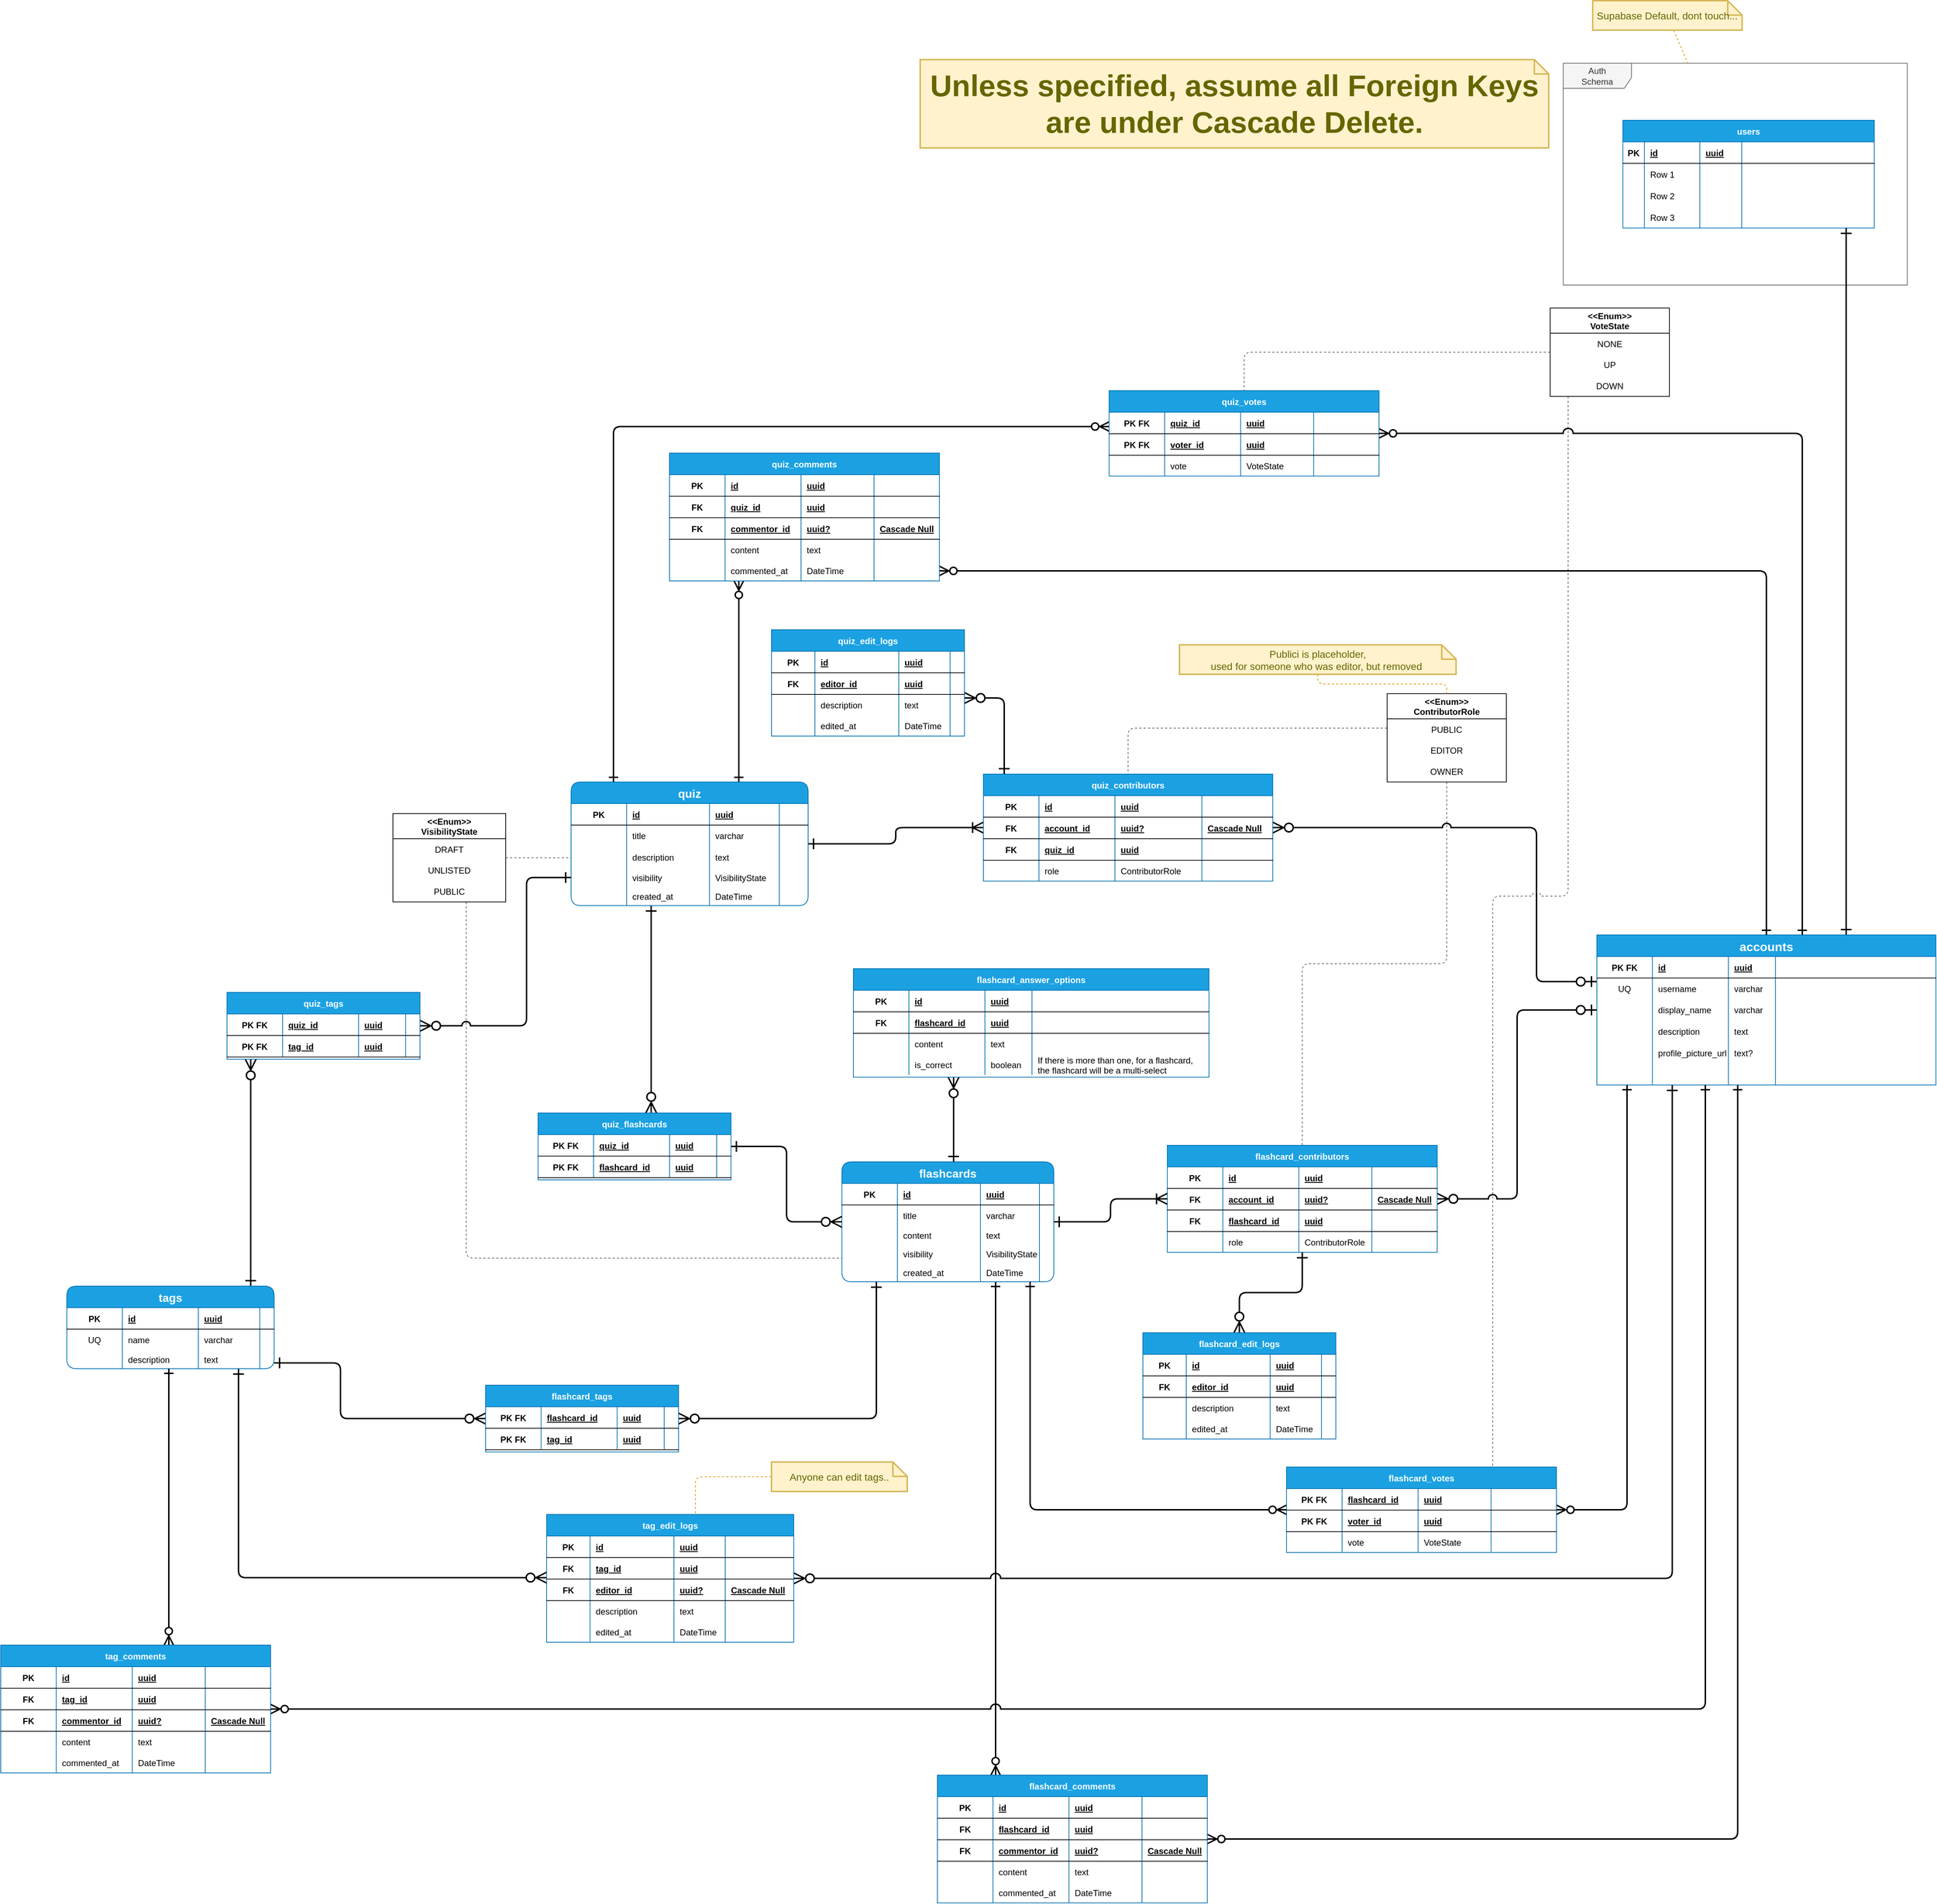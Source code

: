 <mxfile scale="1" border="1">
    <diagram id="yXiccRbs3DKNl6Ph0mia" name="Core Schema">
        <mxGraphModel dx="3767" dy="1173" grid="0" gridSize="10" guides="1" tooltips="1" connect="1" arrows="1" fold="1" page="0" pageScale="1" pageWidth="850" pageHeight="1100" background="none" math="0" shadow="0">
            <root>
                <mxCell id="0"/>
                <mxCell id="1" parent="0"/>
                <mxCell id="507" style="edgeStyle=elbowEdgeStyle;jumpStyle=arc;jumpSize=10;elbow=vertical;html=1;strokeWidth=1;fontSize=17;startArrow=none;startFill=0;endArrow=none;endFill=0;startSize=12;endSize=12;dashed=1;fillColor=#f5f5f5;strokeColor=#666666;" parent="1" source="499" target="67" edge="1">
                    <mxGeometry relative="1" as="geometry"/>
                </mxCell>
                <mxCell id="333" style="edgeStyle=elbowEdgeStyle;jumpStyle=arc;jumpSize=10;html=1;strokeWidth=2;fontSize=42;startArrow=ERzeroToOne;startFill=0;endArrow=ERzeroToMany;endFill=0;startSize=12;endSize=12;" parent="1" source="30" target="312" edge="1">
                    <mxGeometry relative="1" as="geometry">
                        <Array as="points">
                            <mxPoint x="225" y="1073"/>
                            <mxPoint x="115" y="862"/>
                        </Array>
                    </mxGeometry>
                </mxCell>
                <mxCell id="774" style="edgeStyle=orthogonalEdgeStyle;jumpStyle=arc;jumpSize=12;html=1;dashed=1;strokeWidth=1;startArrow=none;startFill=0;endArrow=none;endFill=0;startSize=10;endSize=10;fillColor=#f5f5f5;strokeColor=#666666;" parent="1" source="733" target="755" edge="1">
                    <mxGeometry relative="1" as="geometry">
                        <Array as="points">
                            <mxPoint x="269" y="954"/>
                            <mxPoint x="164" y="954"/>
                        </Array>
                    </mxGeometry>
                </mxCell>
                <mxCell id="704" style="edgeStyle=elbowEdgeStyle;html=1;strokeWidth=2;startArrow=ERzeroToMany;startFill=0;endArrow=ERone;endFill=0;startSize=10;endSize=10;" parent="1" source="620" target="156" edge="1">
                    <mxGeometry relative="1" as="geometry"/>
                </mxCell>
                <mxCell id="506" style="edgeStyle=elbowEdgeStyle;jumpStyle=arc;jumpSize=10;elbow=vertical;html=1;strokeWidth=1;fontSize=17;startArrow=none;startFill=0;endArrow=none;endFill=0;startSize=12;endSize=12;dashed=1;fillColor=#f5f5f5;strokeColor=#666666;" parent="1" source="499" target="312" edge="1">
                    <mxGeometry relative="1" as="geometry">
                        <Array as="points">
                            <mxPoint x="-71" y="720"/>
                        </Array>
                    </mxGeometry>
                </mxCell>
                <mxCell id="2" value="Auth&lt;br&gt;Schema" style="shape=umlFrame;whiteSpace=wrap;html=1;width=95;height=35;fillColor=#f5f5f5;fontColor=#333333;strokeColor=#666666;" parent="1" vertex="1">
                    <mxGeometry x="262.19" y="-206" width="479" height="309" as="geometry"/>
                </mxCell>
                <mxCell id="4" style="edgeStyle=none;html=1;endArrow=none;endFill=0;dashed=1;fillColor=#ffe6cc;strokeColor=#d79b00;" parent="1" source="3" target="2" edge="1">
                    <mxGeometry relative="1" as="geometry"/>
                </mxCell>
                <mxCell id="3" value="Supabase Default, dont touch..." style="shape=note;strokeWidth=2;fontSize=14;size=20;whiteSpace=wrap;html=1;fillColor=#fff2cc;strokeColor=#d6b656;fontColor=#666600;" parent="1" vertex="1">
                    <mxGeometry x="303.19" y="-293" width="208" height="41" as="geometry"/>
                </mxCell>
                <mxCell id="5" value="users" style="shape=table;startSize=30;container=1;collapsible=1;childLayout=tableLayout;fixedRows=1;rowLines=0;fontStyle=1;align=center;resizeLast=1;fillColor=#1ba1e2;strokeColor=#006EAF;fontColor=#ffffff;" parent="1" vertex="1">
                    <mxGeometry x="345.19" y="-126.5" width="350" height="150" as="geometry"/>
                </mxCell>
                <mxCell id="6" value="" style="shape=tableRow;horizontal=0;startSize=0;swimlaneHead=0;swimlaneBody=0;fillColor=none;collapsible=0;dropTarget=0;points=[[0,0.5],[1,0.5]];portConstraint=eastwest;top=0;left=0;right=0;bottom=1;" parent="5" vertex="1">
                    <mxGeometry y="30" width="350" height="30" as="geometry"/>
                </mxCell>
                <mxCell id="7" value="PK" style="shape=partialRectangle;connectable=0;fillColor=none;top=0;left=0;bottom=0;right=0;fontStyle=1;overflow=hidden;" parent="6" vertex="1">
                    <mxGeometry width="30" height="30" as="geometry">
                        <mxRectangle width="30" height="30" as="alternateBounds"/>
                    </mxGeometry>
                </mxCell>
                <mxCell id="8" value="id" style="shape=partialRectangle;connectable=0;fillColor=none;top=0;left=0;bottom=0;right=0;align=left;spacingLeft=6;fontStyle=5;overflow=hidden;" parent="6" vertex="1">
                    <mxGeometry x="30" width="77.125" height="30" as="geometry">
                        <mxRectangle width="77.125" height="30" as="alternateBounds"/>
                    </mxGeometry>
                </mxCell>
                <mxCell id="18" value="uuid" style="shape=partialRectangle;connectable=0;fillColor=none;top=0;left=0;bottom=0;right=0;align=left;spacingLeft=6;fontStyle=5;overflow=hidden;" parent="6" vertex="1">
                    <mxGeometry x="107.125" width="58.333" height="30" as="geometry">
                        <mxRectangle width="58.333" height="30" as="alternateBounds"/>
                    </mxGeometry>
                </mxCell>
                <mxCell id="26" style="shape=partialRectangle;connectable=0;fillColor=none;top=0;left=0;bottom=0;right=0;align=left;spacingLeft=6;fontStyle=5;overflow=hidden;" parent="6" vertex="1">
                    <mxGeometry x="165.458" width="184.542" height="30" as="geometry">
                        <mxRectangle width="184.542" height="30" as="alternateBounds"/>
                    </mxGeometry>
                </mxCell>
                <mxCell id="9" value="" style="shape=tableRow;horizontal=0;startSize=0;swimlaneHead=0;swimlaneBody=0;fillColor=none;collapsible=0;dropTarget=0;points=[[0,0.5],[1,0.5]];portConstraint=eastwest;top=0;left=0;right=0;bottom=0;" parent="5" vertex="1">
                    <mxGeometry y="60" width="350" height="30" as="geometry"/>
                </mxCell>
                <mxCell id="10" value="" style="shape=partialRectangle;connectable=0;fillColor=none;top=0;left=0;bottom=0;right=0;editable=1;overflow=hidden;" parent="9" vertex="1">
                    <mxGeometry width="30" height="30" as="geometry">
                        <mxRectangle width="30" height="30" as="alternateBounds"/>
                    </mxGeometry>
                </mxCell>
                <mxCell id="11" value="Row 1" style="shape=partialRectangle;connectable=0;fillColor=none;top=0;left=0;bottom=0;right=0;align=left;spacingLeft=6;overflow=hidden;" parent="9" vertex="1">
                    <mxGeometry x="30" width="77.125" height="30" as="geometry">
                        <mxRectangle width="77.125" height="30" as="alternateBounds"/>
                    </mxGeometry>
                </mxCell>
                <mxCell id="19" style="shape=partialRectangle;connectable=0;fillColor=none;top=0;left=0;bottom=0;right=0;align=left;spacingLeft=6;overflow=hidden;" parent="9" vertex="1">
                    <mxGeometry x="107.125" width="58.333" height="30" as="geometry">
                        <mxRectangle width="58.333" height="30" as="alternateBounds"/>
                    </mxGeometry>
                </mxCell>
                <mxCell id="27" style="shape=partialRectangle;connectable=0;fillColor=none;top=0;left=0;bottom=0;right=0;align=left;spacingLeft=6;overflow=hidden;" parent="9" vertex="1">
                    <mxGeometry x="165.458" width="184.542" height="30" as="geometry">
                        <mxRectangle width="184.542" height="30" as="alternateBounds"/>
                    </mxGeometry>
                </mxCell>
                <mxCell id="12" value="" style="shape=tableRow;horizontal=0;startSize=0;swimlaneHead=0;swimlaneBody=0;fillColor=none;collapsible=0;dropTarget=0;points=[[0,0.5],[1,0.5]];portConstraint=eastwest;top=0;left=0;right=0;bottom=0;" parent="5" vertex="1">
                    <mxGeometry y="90" width="350" height="30" as="geometry"/>
                </mxCell>
                <mxCell id="13" value="" style="shape=partialRectangle;connectable=0;fillColor=none;top=0;left=0;bottom=0;right=0;editable=1;overflow=hidden;" parent="12" vertex="1">
                    <mxGeometry width="30" height="30" as="geometry">
                        <mxRectangle width="30" height="30" as="alternateBounds"/>
                    </mxGeometry>
                </mxCell>
                <mxCell id="14" value="Row 2" style="shape=partialRectangle;connectable=0;fillColor=none;top=0;left=0;bottom=0;right=0;align=left;spacingLeft=6;overflow=hidden;" parent="12" vertex="1">
                    <mxGeometry x="30" width="77.125" height="30" as="geometry">
                        <mxRectangle width="77.125" height="30" as="alternateBounds"/>
                    </mxGeometry>
                </mxCell>
                <mxCell id="20" style="shape=partialRectangle;connectable=0;fillColor=none;top=0;left=0;bottom=0;right=0;align=left;spacingLeft=6;overflow=hidden;" parent="12" vertex="1">
                    <mxGeometry x="107.125" width="58.333" height="30" as="geometry">
                        <mxRectangle width="58.333" height="30" as="alternateBounds"/>
                    </mxGeometry>
                </mxCell>
                <mxCell id="28" style="shape=partialRectangle;connectable=0;fillColor=none;top=0;left=0;bottom=0;right=0;align=left;spacingLeft=6;overflow=hidden;" parent="12" vertex="1">
                    <mxGeometry x="165.458" width="184.542" height="30" as="geometry">
                        <mxRectangle width="184.542" height="30" as="alternateBounds"/>
                    </mxGeometry>
                </mxCell>
                <mxCell id="15" value="" style="shape=tableRow;horizontal=0;startSize=0;swimlaneHead=0;swimlaneBody=0;fillColor=none;collapsible=0;dropTarget=0;points=[[0,0.5],[1,0.5]];portConstraint=eastwest;top=0;left=0;right=0;bottom=0;" parent="5" vertex="1">
                    <mxGeometry y="120" width="350" height="30" as="geometry"/>
                </mxCell>
                <mxCell id="16" value="" style="shape=partialRectangle;connectable=0;fillColor=none;top=0;left=0;bottom=0;right=0;editable=1;overflow=hidden;" parent="15" vertex="1">
                    <mxGeometry width="30" height="30" as="geometry">
                        <mxRectangle width="30" height="30" as="alternateBounds"/>
                    </mxGeometry>
                </mxCell>
                <mxCell id="17" value="Row 3" style="shape=partialRectangle;connectable=0;fillColor=none;top=0;left=0;bottom=0;right=0;align=left;spacingLeft=6;overflow=hidden;" parent="15" vertex="1">
                    <mxGeometry x="30" width="77.125" height="30" as="geometry">
                        <mxRectangle width="77.125" height="30" as="alternateBounds"/>
                    </mxGeometry>
                </mxCell>
                <mxCell id="21" style="shape=partialRectangle;connectable=0;fillColor=none;top=0;left=0;bottom=0;right=0;align=left;spacingLeft=6;overflow=hidden;" parent="15" vertex="1">
                    <mxGeometry x="107.125" width="58.333" height="30" as="geometry">
                        <mxRectangle width="58.333" height="30" as="alternateBounds"/>
                    </mxGeometry>
                </mxCell>
                <mxCell id="29" style="shape=partialRectangle;connectable=0;fillColor=none;top=0;left=0;bottom=0;right=0;align=left;spacingLeft=6;overflow=hidden;" parent="15" vertex="1">
                    <mxGeometry x="165.458" width="184.542" height="30" as="geometry">
                        <mxRectangle width="184.542" height="30" as="alternateBounds"/>
                    </mxGeometry>
                </mxCell>
                <mxCell id="51" style="edgeStyle=elbowEdgeStyle;html=1;endArrow=ERone;endFill=0;startArrow=ERone;startFill=0;endSize=12;startSize=12;strokeWidth=2;jumpStyle=arc;jumpSize=10;" parent="1" source="30" target="5" edge="1">
                    <mxGeometry relative="1" as="geometry">
                        <Array as="points">
                            <mxPoint x="656" y="646"/>
                        </Array>
                    </mxGeometry>
                </mxCell>
                <mxCell id="98" style="edgeStyle=elbowEdgeStyle;jumpStyle=arc;jumpSize=10;html=1;strokeWidth=2;startArrow=ERzeroToOne;startFill=0;endArrow=ERzeroToMany;endFill=0;startSize=12;endSize=12;" parent="1" source="30" target="67" edge="1">
                    <mxGeometry relative="1" as="geometry"/>
                </mxCell>
                <mxCell id="30" value="accounts" style="shape=table;startSize=30;container=1;collapsible=1;childLayout=tableLayout;fixedRows=1;rowLines=0;fontStyle=1;align=center;resizeLast=1;fillColor=#1ba1e2;strokeColor=#006EAF;fontColor=#ffffff;fontSize=17;" parent="1" vertex="1">
                    <mxGeometry x="309" y="1008" width="472" height="209" as="geometry"/>
                </mxCell>
                <mxCell id="31" value="" style="shape=tableRow;horizontal=0;startSize=0;swimlaneHead=0;swimlaneBody=0;fillColor=none;collapsible=0;dropTarget=0;points=[[0,0.5],[1,0.5]];portConstraint=eastwest;top=0;left=0;right=0;bottom=1;" parent="30" vertex="1">
                    <mxGeometry y="30" width="472" height="30" as="geometry"/>
                </mxCell>
                <mxCell id="32" value="PK FK" style="shape=partialRectangle;connectable=0;fillColor=none;top=0;left=0;bottom=0;right=0;fontStyle=1;overflow=hidden;" parent="31" vertex="1">
                    <mxGeometry width="77.292" height="30" as="geometry">
                        <mxRectangle width="77.292" height="30" as="alternateBounds"/>
                    </mxGeometry>
                </mxCell>
                <mxCell id="33" value="id" style="shape=partialRectangle;connectable=0;fillColor=none;top=0;left=0;bottom=0;right=0;align=left;spacingLeft=6;fontStyle=5;overflow=hidden;" parent="31" vertex="1">
                    <mxGeometry x="77.292" width="105.833" height="30" as="geometry">
                        <mxRectangle width="105.833" height="30" as="alternateBounds"/>
                    </mxGeometry>
                </mxCell>
                <mxCell id="34" value="uuid" style="shape=partialRectangle;connectable=0;fillColor=none;top=0;left=0;bottom=0;right=0;align=left;spacingLeft=6;fontStyle=5;overflow=hidden;" parent="31" vertex="1">
                    <mxGeometry x="183.125" width="65.5" height="30" as="geometry">
                        <mxRectangle width="65.5" height="30" as="alternateBounds"/>
                    </mxGeometry>
                </mxCell>
                <mxCell id="35" value="" style="shape=partialRectangle;connectable=0;fillColor=none;top=0;left=0;bottom=0;right=0;align=left;spacingLeft=6;fontStyle=5;overflow=hidden;" parent="31" vertex="1">
                    <mxGeometry x="248.625" width="223.375" height="30" as="geometry">
                        <mxRectangle width="223.375" height="30" as="alternateBounds"/>
                    </mxGeometry>
                </mxCell>
                <mxCell id="41" value="" style="shape=tableRow;horizontal=0;startSize=0;swimlaneHead=0;swimlaneBody=0;fillColor=none;collapsible=0;dropTarget=0;points=[[0,0.5],[1,0.5]];portConstraint=eastwest;top=0;left=0;right=0;bottom=0;" parent="30" vertex="1">
                    <mxGeometry y="60" width="472" height="29" as="geometry"/>
                </mxCell>
                <mxCell id="42" value="UQ" style="shape=partialRectangle;connectable=0;fillColor=none;top=0;left=0;bottom=0;right=0;editable=1;overflow=hidden;" parent="41" vertex="1">
                    <mxGeometry width="77.292" height="29" as="geometry">
                        <mxRectangle width="77.292" height="29" as="alternateBounds"/>
                    </mxGeometry>
                </mxCell>
                <mxCell id="43" value="username" style="shape=partialRectangle;connectable=0;fillColor=none;top=0;left=0;bottom=0;right=0;align=left;spacingLeft=6;overflow=hidden;" parent="41" vertex="1">
                    <mxGeometry x="77.292" width="105.833" height="29" as="geometry">
                        <mxRectangle width="105.833" height="29" as="alternateBounds"/>
                    </mxGeometry>
                </mxCell>
                <mxCell id="44" value="varchar" style="shape=partialRectangle;connectable=0;fillColor=none;top=0;left=0;bottom=0;right=0;align=left;spacingLeft=6;overflow=hidden;" parent="41" vertex="1">
                    <mxGeometry x="183.125" width="65.5" height="29" as="geometry">
                        <mxRectangle width="65.5" height="29" as="alternateBounds"/>
                    </mxGeometry>
                </mxCell>
                <mxCell id="45" style="shape=partialRectangle;connectable=0;fillColor=none;top=0;left=0;bottom=0;right=0;align=left;spacingLeft=6;overflow=hidden;" parent="41" vertex="1">
                    <mxGeometry x="248.625" width="223.375" height="29" as="geometry">
                        <mxRectangle width="223.375" height="29" as="alternateBounds"/>
                    </mxGeometry>
                </mxCell>
                <mxCell id="46" value="" style="shape=tableRow;horizontal=0;startSize=0;swimlaneHead=0;swimlaneBody=0;fillColor=none;collapsible=0;dropTarget=0;points=[[0,0.5],[1,0.5]];portConstraint=eastwest;top=0;left=0;right=0;bottom=0;" parent="30" vertex="1">
                    <mxGeometry y="89" width="472" height="30" as="geometry"/>
                </mxCell>
                <mxCell id="47" value="" style="shape=partialRectangle;connectable=0;fillColor=none;top=0;left=0;bottom=0;right=0;editable=1;overflow=hidden;" parent="46" vertex="1">
                    <mxGeometry width="77.292" height="30" as="geometry">
                        <mxRectangle width="77.292" height="30" as="alternateBounds"/>
                    </mxGeometry>
                </mxCell>
                <mxCell id="48" value="display_name" style="shape=partialRectangle;connectable=0;fillColor=none;top=0;left=0;bottom=0;right=0;align=left;spacingLeft=6;overflow=hidden;" parent="46" vertex="1">
                    <mxGeometry x="77.292" width="105.833" height="30" as="geometry">
                        <mxRectangle width="105.833" height="30" as="alternateBounds"/>
                    </mxGeometry>
                </mxCell>
                <mxCell id="49" value="varchar" style="shape=partialRectangle;connectable=0;fillColor=none;top=0;left=0;bottom=0;right=0;align=left;spacingLeft=6;overflow=hidden;" parent="46" vertex="1">
                    <mxGeometry x="183.125" width="65.5" height="30" as="geometry">
                        <mxRectangle width="65.5" height="30" as="alternateBounds"/>
                    </mxGeometry>
                </mxCell>
                <mxCell id="50" style="shape=partialRectangle;connectable=0;fillColor=none;top=0;left=0;bottom=0;right=0;align=left;spacingLeft=6;overflow=hidden;" parent="46" vertex="1">
                    <mxGeometry x="248.625" width="223.375" height="30" as="geometry">
                        <mxRectangle width="223.375" height="30" as="alternateBounds"/>
                    </mxGeometry>
                </mxCell>
                <mxCell id="62" style="shape=tableRow;horizontal=0;startSize=0;swimlaneHead=0;swimlaneBody=0;fillColor=none;collapsible=0;dropTarget=0;points=[[0,0.5],[1,0.5]];portConstraint=eastwest;top=0;left=0;right=0;bottom=0;" parent="30" vertex="1">
                    <mxGeometry y="119" width="472" height="30" as="geometry"/>
                </mxCell>
                <mxCell id="63" style="shape=partialRectangle;connectable=0;fillColor=none;top=0;left=0;bottom=0;right=0;editable=1;overflow=hidden;" parent="62" vertex="1">
                    <mxGeometry width="77.292" height="30" as="geometry">
                        <mxRectangle width="77.292" height="30" as="alternateBounds"/>
                    </mxGeometry>
                </mxCell>
                <mxCell id="64" value="description" style="shape=partialRectangle;connectable=0;fillColor=none;top=0;left=0;bottom=0;right=0;align=left;spacingLeft=6;overflow=hidden;" parent="62" vertex="1">
                    <mxGeometry x="77.292" width="105.833" height="30" as="geometry">
                        <mxRectangle width="105.833" height="30" as="alternateBounds"/>
                    </mxGeometry>
                </mxCell>
                <mxCell id="65" value="text" style="shape=partialRectangle;connectable=0;fillColor=none;top=0;left=0;bottom=0;right=0;align=left;spacingLeft=6;overflow=hidden;" parent="62" vertex="1">
                    <mxGeometry x="183.125" width="65.5" height="30" as="geometry">
                        <mxRectangle width="65.5" height="30" as="alternateBounds"/>
                    </mxGeometry>
                </mxCell>
                <mxCell id="66" style="shape=partialRectangle;connectable=0;fillColor=none;top=0;left=0;bottom=0;right=0;align=left;spacingLeft=6;overflow=hidden;" parent="62" vertex="1">
                    <mxGeometry x="248.625" width="223.375" height="30" as="geometry">
                        <mxRectangle width="223.375" height="30" as="alternateBounds"/>
                    </mxGeometry>
                </mxCell>
                <mxCell id="57" style="shape=tableRow;horizontal=0;startSize=0;swimlaneHead=0;swimlaneBody=0;fillColor=none;collapsible=0;dropTarget=0;points=[[0,0.5],[1,0.5]];portConstraint=eastwest;top=0;left=0;right=0;bottom=0;" parent="30" vertex="1">
                    <mxGeometry y="149" width="472" height="30" as="geometry"/>
                </mxCell>
                <mxCell id="58" style="shape=partialRectangle;connectable=0;fillColor=none;top=0;left=0;bottom=0;right=0;editable=1;overflow=hidden;" parent="57" vertex="1">
                    <mxGeometry width="77.292" height="30" as="geometry">
                        <mxRectangle width="77.292" height="30" as="alternateBounds"/>
                    </mxGeometry>
                </mxCell>
                <mxCell id="59" value="profile_picture_url" style="shape=partialRectangle;connectable=0;fillColor=none;top=0;left=0;bottom=0;right=0;align=left;spacingLeft=6;overflow=hidden;" parent="57" vertex="1">
                    <mxGeometry x="77.292" width="105.833" height="30" as="geometry">
                        <mxRectangle width="105.833" height="30" as="alternateBounds"/>
                    </mxGeometry>
                </mxCell>
                <mxCell id="60" value="text?" style="shape=partialRectangle;connectable=0;fillColor=none;top=0;left=0;bottom=0;right=0;align=left;spacingLeft=6;overflow=hidden;" parent="57" vertex="1">
                    <mxGeometry x="183.125" width="65.5" height="30" as="geometry">
                        <mxRectangle width="65.5" height="30" as="alternateBounds"/>
                    </mxGeometry>
                </mxCell>
                <mxCell id="61" style="shape=partialRectangle;connectable=0;fillColor=none;top=0;left=0;bottom=0;right=0;align=left;spacingLeft=6;overflow=hidden;" parent="57" vertex="1">
                    <mxGeometry x="248.625" width="223.375" height="30" as="geometry">
                        <mxRectangle width="223.375" height="30" as="alternateBounds"/>
                    </mxGeometry>
                </mxCell>
                <mxCell id="52" style="shape=tableRow;horizontal=0;startSize=0;swimlaneHead=0;swimlaneBody=0;fillColor=none;collapsible=0;dropTarget=0;points=[[0,0.5],[1,0.5]];portConstraint=eastwest;top=0;left=0;right=0;bottom=0;" parent="30" vertex="1">
                    <mxGeometry y="179" width="472" height="30" as="geometry"/>
                </mxCell>
                <mxCell id="53" style="shape=partialRectangle;connectable=0;fillColor=none;top=0;left=0;bottom=0;right=0;editable=1;overflow=hidden;" parent="52" vertex="1">
                    <mxGeometry width="77.292" height="30" as="geometry">
                        <mxRectangle width="77.292" height="30" as="alternateBounds"/>
                    </mxGeometry>
                </mxCell>
                <mxCell id="54" style="shape=partialRectangle;connectable=0;fillColor=none;top=0;left=0;bottom=0;right=0;align=left;spacingLeft=6;overflow=hidden;" parent="52" vertex="1">
                    <mxGeometry x="77.292" width="105.833" height="30" as="geometry">
                        <mxRectangle width="105.833" height="30" as="alternateBounds"/>
                    </mxGeometry>
                </mxCell>
                <mxCell id="55" style="shape=partialRectangle;connectable=0;fillColor=none;top=0;left=0;bottom=0;right=0;align=left;spacingLeft=6;overflow=hidden;" parent="52" vertex="1">
                    <mxGeometry x="183.125" width="65.5" height="30" as="geometry">
                        <mxRectangle width="65.5" height="30" as="alternateBounds"/>
                    </mxGeometry>
                </mxCell>
                <mxCell id="56" style="shape=partialRectangle;connectable=0;fillColor=none;top=0;left=0;bottom=0;right=0;align=left;spacingLeft=6;overflow=hidden;" parent="52" vertex="1">
                    <mxGeometry x="248.625" width="223.375" height="30" as="geometry">
                        <mxRectangle width="223.375" height="30" as="alternateBounds"/>
                    </mxGeometry>
                </mxCell>
                <mxCell id="67" value="flashcard_contributors" style="shape=table;startSize=30;container=1;collapsible=1;childLayout=tableLayout;fixedRows=1;rowLines=0;fontStyle=1;align=center;resizeLast=1;fillColor=#1ba1e2;strokeColor=#006EAF;fontColor=#ffffff;" parent="1" vertex="1">
                    <mxGeometry x="-289" y="1301" width="375.75" height="149" as="geometry"/>
                </mxCell>
                <mxCell id="99" style="shape=tableRow;horizontal=0;startSize=0;swimlaneHead=0;swimlaneBody=0;fillColor=none;collapsible=0;dropTarget=0;points=[[0,0.5],[1,0.5]];portConstraint=eastwest;top=0;left=0;right=0;bottom=1;" parent="67" vertex="1">
                    <mxGeometry y="30" width="375.75" height="30" as="geometry"/>
                </mxCell>
                <mxCell id="100" value="PK" style="shape=partialRectangle;connectable=0;fillColor=none;top=0;left=0;bottom=0;right=0;fontStyle=1;overflow=hidden;" parent="99" vertex="1">
                    <mxGeometry width="77.292" height="30" as="geometry">
                        <mxRectangle width="77.292" height="30" as="alternateBounds"/>
                    </mxGeometry>
                </mxCell>
                <mxCell id="101" value="id" style="shape=partialRectangle;connectable=0;fillColor=none;top=0;left=0;bottom=0;right=0;align=left;spacingLeft=6;fontStyle=5;overflow=hidden;" parent="99" vertex="1">
                    <mxGeometry x="77.292" width="105.833" height="30" as="geometry">
                        <mxRectangle width="105.833" height="30" as="alternateBounds"/>
                    </mxGeometry>
                </mxCell>
                <mxCell id="102" value="uuid" style="shape=partialRectangle;connectable=0;fillColor=none;top=0;left=0;bottom=0;right=0;align=left;spacingLeft=6;fontStyle=5;overflow=hidden;" parent="99" vertex="1">
                    <mxGeometry x="183.125" width="101.625" height="30" as="geometry">
                        <mxRectangle width="101.625" height="30" as="alternateBounds"/>
                    </mxGeometry>
                </mxCell>
                <mxCell id="103" style="shape=partialRectangle;connectable=0;fillColor=none;top=0;left=0;bottom=0;right=0;align=left;spacingLeft=6;fontStyle=5;overflow=hidden;" parent="99" vertex="1">
                    <mxGeometry x="284.75" width="91" height="30" as="geometry">
                        <mxRectangle width="91" height="30" as="alternateBounds"/>
                    </mxGeometry>
                </mxCell>
                <mxCell id="104" style="shape=tableRow;horizontal=0;startSize=0;swimlaneHead=0;swimlaneBody=0;fillColor=none;collapsible=0;dropTarget=0;points=[[0,0.5],[1,0.5]];portConstraint=eastwest;top=0;left=0;right=0;bottom=1;" parent="67" vertex="1">
                    <mxGeometry y="60" width="375.75" height="30" as="geometry"/>
                </mxCell>
                <mxCell id="105" value="FK" style="shape=partialRectangle;connectable=0;fillColor=none;top=0;left=0;bottom=0;right=0;fontStyle=1;overflow=hidden;" parent="104" vertex="1">
                    <mxGeometry width="77.292" height="30" as="geometry">
                        <mxRectangle width="77.292" height="30" as="alternateBounds"/>
                    </mxGeometry>
                </mxCell>
                <mxCell id="106" value="account_id" style="shape=partialRectangle;connectable=0;fillColor=none;top=0;left=0;bottom=0;right=0;align=left;spacingLeft=6;fontStyle=5;overflow=hidden;" parent="104" vertex="1">
                    <mxGeometry x="77.292" width="105.833" height="30" as="geometry">
                        <mxRectangle width="105.833" height="30" as="alternateBounds"/>
                    </mxGeometry>
                </mxCell>
                <mxCell id="107" value="uuid?" style="shape=partialRectangle;connectable=0;fillColor=none;top=0;left=0;bottom=0;right=0;align=left;spacingLeft=6;fontStyle=5;overflow=hidden;" parent="104" vertex="1">
                    <mxGeometry x="183.125" width="101.625" height="30" as="geometry">
                        <mxRectangle width="101.625" height="30" as="alternateBounds"/>
                    </mxGeometry>
                </mxCell>
                <mxCell id="108" value="Cascade Null" style="shape=partialRectangle;connectable=0;fillColor=none;top=0;left=0;bottom=0;right=0;align=left;spacingLeft=6;fontStyle=5;overflow=hidden;" parent="104" vertex="1">
                    <mxGeometry x="284.75" width="91" height="30" as="geometry">
                        <mxRectangle width="91" height="30" as="alternateBounds"/>
                    </mxGeometry>
                </mxCell>
                <mxCell id="68" value="" style="shape=tableRow;horizontal=0;startSize=0;swimlaneHead=0;swimlaneBody=0;fillColor=none;collapsible=0;dropTarget=0;points=[[0,0.5],[1,0.5]];portConstraint=eastwest;top=0;left=0;right=0;bottom=1;" parent="67" vertex="1">
                    <mxGeometry y="90" width="375.75" height="30" as="geometry"/>
                </mxCell>
                <mxCell id="69" value="FK" style="shape=partialRectangle;connectable=0;fillColor=none;top=0;left=0;bottom=0;right=0;fontStyle=1;overflow=hidden;" parent="68" vertex="1">
                    <mxGeometry width="77.292" height="30" as="geometry">
                        <mxRectangle width="77.292" height="30" as="alternateBounds"/>
                    </mxGeometry>
                </mxCell>
                <mxCell id="70" value="flashcard_id" style="shape=partialRectangle;connectable=0;fillColor=none;top=0;left=0;bottom=0;right=0;align=left;spacingLeft=6;fontStyle=5;overflow=hidden;" parent="68" vertex="1">
                    <mxGeometry x="77.292" width="105.833" height="30" as="geometry">
                        <mxRectangle width="105.833" height="30" as="alternateBounds"/>
                    </mxGeometry>
                </mxCell>
                <mxCell id="71" value="uuid" style="shape=partialRectangle;connectable=0;fillColor=none;top=0;left=0;bottom=0;right=0;align=left;spacingLeft=6;fontStyle=5;overflow=hidden;" parent="68" vertex="1">
                    <mxGeometry x="183.125" width="101.625" height="30" as="geometry">
                        <mxRectangle width="101.625" height="30" as="alternateBounds"/>
                    </mxGeometry>
                </mxCell>
                <mxCell id="72" value="" style="shape=partialRectangle;connectable=0;fillColor=none;top=0;left=0;bottom=0;right=0;align=left;spacingLeft=6;fontStyle=5;overflow=hidden;" parent="68" vertex="1">
                    <mxGeometry x="284.75" width="91" height="30" as="geometry">
                        <mxRectangle width="91" height="30" as="alternateBounds"/>
                    </mxGeometry>
                </mxCell>
                <mxCell id="73" value="" style="shape=tableRow;horizontal=0;startSize=0;swimlaneHead=0;swimlaneBody=0;fillColor=none;collapsible=0;dropTarget=0;points=[[0,0.5],[1,0.5]];portConstraint=eastwest;top=0;left=0;right=0;bottom=0;" parent="67" vertex="1">
                    <mxGeometry y="120" width="375.75" height="29" as="geometry"/>
                </mxCell>
                <mxCell id="74" value="" style="shape=partialRectangle;connectable=0;fillColor=none;top=0;left=0;bottom=0;right=0;editable=1;overflow=hidden;" parent="73" vertex="1">
                    <mxGeometry width="77.292" height="29" as="geometry">
                        <mxRectangle width="77.292" height="29" as="alternateBounds"/>
                    </mxGeometry>
                </mxCell>
                <mxCell id="75" value="role" style="shape=partialRectangle;connectable=0;fillColor=none;top=0;left=0;bottom=0;right=0;align=left;spacingLeft=6;overflow=hidden;" parent="73" vertex="1">
                    <mxGeometry x="77.292" width="105.833" height="29" as="geometry">
                        <mxRectangle width="105.833" height="29" as="alternateBounds"/>
                    </mxGeometry>
                </mxCell>
                <mxCell id="76" value="ContributorRole" style="shape=partialRectangle;connectable=0;fillColor=none;top=0;left=0;bottom=0;right=0;align=left;spacingLeft=6;overflow=hidden;" parent="73" vertex="1">
                    <mxGeometry x="183.125" width="101.625" height="29" as="geometry">
                        <mxRectangle width="101.625" height="29" as="alternateBounds"/>
                    </mxGeometry>
                </mxCell>
                <mxCell id="77" value="" style="shape=partialRectangle;connectable=0;fillColor=none;top=0;left=0;bottom=0;right=0;align=left;spacingLeft=6;overflow=hidden;" parent="73" vertex="1">
                    <mxGeometry x="284.75" width="91" height="29" as="geometry">
                        <mxRectangle width="91" height="29" as="alternateBounds"/>
                    </mxGeometry>
                </mxCell>
                <mxCell id="414" style="edgeStyle=orthogonalEdgeStyle;jumpStyle=arc;jumpSize=10;html=1;strokeWidth=1;fontSize=17;startArrow=none;startFill=0;endArrow=none;endFill=0;startSize=12;endSize=12;dashed=1;fillColor=#f5f5f5;strokeColor=#666666;" parent="1" source="110" target="270" edge="1">
                    <mxGeometry relative="1" as="geometry">
                        <Array as="points">
                            <mxPoint x="-1239" y="888"/>
                        </Array>
                    </mxGeometry>
                </mxCell>
                <mxCell id="415" style="edgeStyle=orthogonalEdgeStyle;jumpStyle=arc;jumpSize=10;html=1;strokeWidth=1;fontSize=17;startArrow=none;startFill=0;endArrow=none;endFill=0;startSize=12;endSize=12;elbow=vertical;dashed=1;fillColor=#f5f5f5;strokeColor=#666666;" parent="1" source="110" target="156" edge="1">
                    <mxGeometry relative="1" as="geometry">
                        <Array as="points">
                            <mxPoint x="-1265" y="1458"/>
                        </Array>
                    </mxGeometry>
                </mxCell>
                <mxCell id="110" value="&lt;&lt;Enum&gt;&gt;&#10;VisibilityState" style="shape=table;startSize=35;container=1;collapsible=1;childLayout=tableLayout;fixedRows=1;rowLines=0;fontStyle=1;align=center;resizeLast=1;" parent="1" vertex="1">
                    <mxGeometry x="-1367" y="839" width="157" height="123" as="geometry"/>
                </mxCell>
                <mxCell id="126" value="" style="shape=tableRow;horizontal=0;startSize=0;swimlaneHead=0;swimlaneBody=0;fillColor=none;collapsible=0;dropTarget=0;points=[[0,0.5],[1,0.5]];portConstraint=eastwest;top=0;left=0;right=0;bottom=0;" parent="110" vertex="1">
                    <mxGeometry y="35" width="157" height="29" as="geometry"/>
                </mxCell>
                <mxCell id="127" value="DRAFT" style="shape=partialRectangle;connectable=0;fillColor=none;top=0;left=0;bottom=0;right=0;editable=1;overflow=hidden;" parent="126" vertex="1">
                    <mxGeometry width="157" height="29" as="geometry">
                        <mxRectangle width="157" height="29" as="alternateBounds"/>
                    </mxGeometry>
                </mxCell>
                <mxCell id="243" style="shape=tableRow;horizontal=0;startSize=0;swimlaneHead=0;swimlaneBody=0;fillColor=none;collapsible=0;dropTarget=0;points=[[0,0.5],[1,0.5]];portConstraint=eastwest;top=0;left=0;right=0;bottom=0;" parent="110" vertex="1">
                    <mxGeometry y="64" width="157" height="29" as="geometry"/>
                </mxCell>
                <mxCell id="244" value="UNLISTED" style="shape=partialRectangle;connectable=0;fillColor=none;top=0;left=0;bottom=0;right=0;editable=1;overflow=hidden;" parent="243" vertex="1">
                    <mxGeometry width="157" height="29" as="geometry">
                        <mxRectangle width="157" height="29" as="alternateBounds"/>
                    </mxGeometry>
                </mxCell>
                <mxCell id="131" value="" style="shape=tableRow;horizontal=0;startSize=0;swimlaneHead=0;swimlaneBody=0;fillColor=none;collapsible=0;dropTarget=0;points=[[0,0.5],[1,0.5]];portConstraint=eastwest;top=0;left=0;right=0;bottom=0;" parent="110" vertex="1">
                    <mxGeometry y="93" width="157" height="30" as="geometry"/>
                </mxCell>
                <mxCell id="132" value="PUBLIC" style="shape=partialRectangle;connectable=0;fillColor=none;top=0;left=0;bottom=0;right=0;editable=1;overflow=hidden;" parent="131" vertex="1">
                    <mxGeometry width="157" height="30" as="geometry">
                        <mxRectangle width="157" height="30" as="alternateBounds"/>
                    </mxGeometry>
                </mxCell>
                <mxCell id="337" style="edgeStyle=elbowEdgeStyle;jumpStyle=arc;jumpSize=10;html=1;strokeWidth=2;fontSize=42;startArrow=ERone;startFill=0;endArrow=ERoneToMany;endFill=0;startSize=12;endSize=12;" parent="1" source="156" target="67" edge="1">
                    <mxGeometry relative="1" as="geometry"/>
                </mxCell>
                <mxCell id="156" value="flashcards" style="shape=table;startSize=30;container=1;collapsible=1;childLayout=tableLayout;fixedRows=1;rowLines=0;fontStyle=1;align=center;resizeLast=1;fillColor=#1ba1e2;strokeColor=#006EAF;fontColor=#ffffff;fontSize=16;strokeWidth=1;perimeterSpacing=0;shadow=0;rounded=1;swimlaneLine=1;gradientColor=none;swimlaneFillColor=none;" parent="1" vertex="1">
                    <mxGeometry x="-742" y="1324" width="295" height="167" as="geometry"/>
                </mxCell>
                <mxCell id="157" style="shape=tableRow;horizontal=0;startSize=0;swimlaneHead=0;swimlaneBody=0;fillColor=none;collapsible=0;dropTarget=0;points=[[0,0.5],[1,0.5]];portConstraint=eastwest;top=0;left=0;right=0;bottom=1;" parent="156" vertex="1">
                    <mxGeometry y="30" width="295" height="30" as="geometry"/>
                </mxCell>
                <mxCell id="158" value="PK" style="shape=partialRectangle;connectable=0;fillColor=none;top=0;left=0;bottom=0;right=0;fontStyle=1;overflow=hidden;" parent="157" vertex="1">
                    <mxGeometry width="77.292" height="30" as="geometry">
                        <mxRectangle width="77.292" height="30" as="alternateBounds"/>
                    </mxGeometry>
                </mxCell>
                <mxCell id="159" value="id" style="shape=partialRectangle;connectable=0;fillColor=none;top=0;left=0;bottom=0;right=0;align=left;spacingLeft=6;fontStyle=5;overflow=hidden;" parent="157" vertex="1">
                    <mxGeometry x="77.292" width="115.605" height="30" as="geometry">
                        <mxRectangle width="115.605" height="30" as="alternateBounds"/>
                    </mxGeometry>
                </mxCell>
                <mxCell id="160" value="uuid" style="shape=partialRectangle;connectable=0;fillColor=none;top=0;left=0;bottom=0;right=0;align=left;spacingLeft=6;fontStyle=5;overflow=hidden;" parent="157" vertex="1">
                    <mxGeometry x="192.897" width="82.103" height="30" as="geometry">
                        <mxRectangle width="82.103" height="30" as="alternateBounds"/>
                    </mxGeometry>
                </mxCell>
                <mxCell id="161" style="shape=partialRectangle;connectable=0;fillColor=none;top=0;left=0;bottom=0;right=0;align=left;spacingLeft=6;fontStyle=5;overflow=hidden;" parent="157" vertex="1">
                    <mxGeometry x="275" width="20" height="30" as="geometry">
                        <mxRectangle width="20" height="30" as="alternateBounds"/>
                    </mxGeometry>
                </mxCell>
                <mxCell id="172" value="" style="shape=tableRow;horizontal=0;startSize=0;swimlaneHead=0;swimlaneBody=0;fillColor=none;collapsible=0;dropTarget=0;points=[[0,0.5],[1,0.5]];portConstraint=eastwest;top=0;left=0;right=0;bottom=0;" parent="156" vertex="1">
                    <mxGeometry y="60" width="295" height="29" as="geometry"/>
                </mxCell>
                <mxCell id="173" value="" style="shape=partialRectangle;connectable=0;fillColor=none;top=0;left=0;bottom=0;right=0;editable=1;overflow=hidden;" parent="172" vertex="1">
                    <mxGeometry width="77.292" height="29" as="geometry">
                        <mxRectangle width="77.292" height="29" as="alternateBounds"/>
                    </mxGeometry>
                </mxCell>
                <mxCell id="174" value="title" style="shape=partialRectangle;connectable=0;fillColor=none;top=0;left=0;bottom=0;right=0;align=left;spacingLeft=6;overflow=hidden;" parent="172" vertex="1">
                    <mxGeometry x="77.292" width="115.605" height="29" as="geometry">
                        <mxRectangle width="115.605" height="29" as="alternateBounds"/>
                    </mxGeometry>
                </mxCell>
                <mxCell id="175" value="varchar" style="shape=partialRectangle;connectable=0;fillColor=none;top=0;left=0;bottom=0;right=0;align=left;spacingLeft=6;overflow=hidden;" parent="172" vertex="1">
                    <mxGeometry x="192.897" width="82.103" height="29" as="geometry">
                        <mxRectangle width="82.103" height="29" as="alternateBounds"/>
                    </mxGeometry>
                </mxCell>
                <mxCell id="176" value="" style="shape=partialRectangle;connectable=0;fillColor=none;top=0;left=0;bottom=0;right=0;align=left;spacingLeft=6;overflow=hidden;" parent="172" vertex="1">
                    <mxGeometry x="275" width="20" height="29" as="geometry">
                        <mxRectangle width="20" height="29" as="alternateBounds"/>
                    </mxGeometry>
                </mxCell>
                <mxCell id="208" style="shape=tableRow;horizontal=0;startSize=0;swimlaneHead=0;swimlaneBody=0;fillColor=none;collapsible=0;dropTarget=0;points=[[0,0.5],[1,0.5]];portConstraint=eastwest;top=0;left=0;right=0;bottom=0;" parent="156" vertex="1">
                    <mxGeometry y="89" width="295" height="26" as="geometry"/>
                </mxCell>
                <mxCell id="209" style="shape=partialRectangle;connectable=0;fillColor=none;top=0;left=0;bottom=0;right=0;editable=1;overflow=hidden;" parent="208" vertex="1">
                    <mxGeometry width="77.292" height="26" as="geometry">
                        <mxRectangle width="77.292" height="26" as="alternateBounds"/>
                    </mxGeometry>
                </mxCell>
                <mxCell id="210" value="content" style="shape=partialRectangle;connectable=0;fillColor=none;top=0;left=0;bottom=0;right=0;align=left;spacingLeft=6;overflow=hidden;" parent="208" vertex="1">
                    <mxGeometry x="77.292" width="115.605" height="26" as="geometry">
                        <mxRectangle width="115.605" height="26" as="alternateBounds"/>
                    </mxGeometry>
                </mxCell>
                <mxCell id="211" value="text" style="shape=partialRectangle;connectable=0;fillColor=none;top=0;left=0;bottom=0;right=0;align=left;spacingLeft=6;overflow=hidden;" parent="208" vertex="1">
                    <mxGeometry x="192.897" width="82.103" height="26" as="geometry">
                        <mxRectangle width="82.103" height="26" as="alternateBounds"/>
                    </mxGeometry>
                </mxCell>
                <mxCell id="212" style="shape=partialRectangle;connectable=0;fillColor=none;top=0;left=0;bottom=0;right=0;align=left;spacingLeft=6;overflow=hidden;" parent="208" vertex="1">
                    <mxGeometry x="275" width="20" height="26" as="geometry">
                        <mxRectangle width="20" height="26" as="alternateBounds"/>
                    </mxGeometry>
                </mxCell>
                <mxCell id="238" style="shape=tableRow;horizontal=0;startSize=0;swimlaneHead=0;swimlaneBody=0;fillColor=none;collapsible=0;dropTarget=0;points=[[0,0.5],[1,0.5]];portConstraint=eastwest;top=0;left=0;right=0;bottom=0;" parent="156" vertex="1">
                    <mxGeometry y="115" width="295" height="26" as="geometry"/>
                </mxCell>
                <mxCell id="239" style="shape=partialRectangle;connectable=0;fillColor=none;top=0;left=0;bottom=0;right=0;editable=1;overflow=hidden;" parent="238" vertex="1">
                    <mxGeometry width="77.292" height="26" as="geometry">
                        <mxRectangle width="77.292" height="26" as="alternateBounds"/>
                    </mxGeometry>
                </mxCell>
                <mxCell id="240" value="visibility" style="shape=partialRectangle;connectable=0;fillColor=none;top=0;left=0;bottom=0;right=0;align=left;spacingLeft=6;overflow=hidden;" parent="238" vertex="1">
                    <mxGeometry x="77.292" width="115.605" height="26" as="geometry">
                        <mxRectangle width="115.605" height="26" as="alternateBounds"/>
                    </mxGeometry>
                </mxCell>
                <mxCell id="241" value="VisibilityState" style="shape=partialRectangle;connectable=0;fillColor=none;top=0;left=0;bottom=0;right=0;align=left;spacingLeft=6;overflow=hidden;" parent="238" vertex="1">
                    <mxGeometry x="192.897" width="82.103" height="26" as="geometry">
                        <mxRectangle width="82.103" height="26" as="alternateBounds"/>
                    </mxGeometry>
                </mxCell>
                <mxCell id="242" style="shape=partialRectangle;connectable=0;fillColor=none;top=0;left=0;bottom=0;right=0;align=left;spacingLeft=6;overflow=hidden;" parent="238" vertex="1">
                    <mxGeometry x="275" width="20" height="26" as="geometry">
                        <mxRectangle width="20" height="26" as="alternateBounds"/>
                    </mxGeometry>
                </mxCell>
                <mxCell id="460" style="shape=tableRow;horizontal=0;startSize=0;swimlaneHead=0;swimlaneBody=0;fillColor=none;collapsible=0;dropTarget=0;points=[[0,0.5],[1,0.5]];portConstraint=eastwest;top=0;left=0;right=0;bottom=0;" parent="156" vertex="1">
                    <mxGeometry y="141" width="295" height="26" as="geometry"/>
                </mxCell>
                <mxCell id="461" style="shape=partialRectangle;connectable=0;fillColor=none;top=0;left=0;bottom=0;right=0;editable=1;overflow=hidden;" parent="460" vertex="1">
                    <mxGeometry width="77.292" height="26" as="geometry">
                        <mxRectangle width="77.292" height="26" as="alternateBounds"/>
                    </mxGeometry>
                </mxCell>
                <mxCell id="462" value="created_at" style="shape=partialRectangle;connectable=0;fillColor=none;top=0;left=0;bottom=0;right=0;align=left;spacingLeft=6;overflow=hidden;" parent="460" vertex="1">
                    <mxGeometry x="77.292" width="115.605" height="26" as="geometry">
                        <mxRectangle width="115.605" height="26" as="alternateBounds"/>
                    </mxGeometry>
                </mxCell>
                <mxCell id="463" value="DateTime" style="shape=partialRectangle;connectable=0;fillColor=none;top=0;left=0;bottom=0;right=0;align=left;spacingLeft=6;overflow=hidden;" parent="460" vertex="1">
                    <mxGeometry x="192.897" width="82.103" height="26" as="geometry">
                        <mxRectangle width="82.103" height="26" as="alternateBounds"/>
                    </mxGeometry>
                </mxCell>
                <mxCell id="464" style="shape=partialRectangle;connectable=0;fillColor=none;top=0;left=0;bottom=0;right=0;align=left;spacingLeft=6;overflow=hidden;" parent="460" vertex="1">
                    <mxGeometry x="275" width="20" height="26" as="geometry">
                        <mxRectangle width="20" height="26" as="alternateBounds"/>
                    </mxGeometry>
                </mxCell>
                <mxCell id="215" style="edgeStyle=elbowEdgeStyle;jumpStyle=arc;jumpSize=10;html=1;strokeWidth=2;startArrow=ERzeroToMany;startFill=0;endArrow=ERone;endFill=0;startSize=12;endSize=12;" parent="1" source="177" target="156" edge="1">
                    <mxGeometry relative="1" as="geometry"/>
                </mxCell>
                <mxCell id="177" value="flashcard_answer_options" style="shape=table;startSize=30;container=1;collapsible=1;childLayout=tableLayout;fixedRows=1;rowLines=0;fontStyle=1;align=center;resizeLast=1;fillColor=#1ba1e2;strokeColor=#006EAF;fontColor=#ffffff;" parent="1" vertex="1">
                    <mxGeometry x="-726" y="1055" width="495" height="151" as="geometry"/>
                </mxCell>
                <mxCell id="178" style="shape=tableRow;horizontal=0;startSize=0;swimlaneHead=0;swimlaneBody=0;fillColor=none;collapsible=0;dropTarget=0;points=[[0,0.5],[1,0.5]];portConstraint=eastwest;top=0;left=0;right=0;bottom=1;" parent="177" vertex="1">
                    <mxGeometry y="30" width="495" height="30" as="geometry"/>
                </mxCell>
                <mxCell id="179" value="PK" style="shape=partialRectangle;connectable=0;fillColor=none;top=0;left=0;bottom=0;right=0;fontStyle=1;overflow=hidden;" parent="178" vertex="1">
                    <mxGeometry width="77.292" height="30" as="geometry">
                        <mxRectangle width="77.292" height="30" as="alternateBounds"/>
                    </mxGeometry>
                </mxCell>
                <mxCell id="180" value="id" style="shape=partialRectangle;connectable=0;fillColor=none;top=0;left=0;bottom=0;right=0;align=left;spacingLeft=6;fontStyle=5;overflow=hidden;" parent="178" vertex="1">
                    <mxGeometry x="77.292" width="105.833" height="30" as="geometry">
                        <mxRectangle width="105.833" height="30" as="alternateBounds"/>
                    </mxGeometry>
                </mxCell>
                <mxCell id="181" value="uuid" style="shape=partialRectangle;connectable=0;fillColor=none;top=0;left=0;bottom=0;right=0;align=left;spacingLeft=6;fontStyle=5;overflow=hidden;" parent="178" vertex="1">
                    <mxGeometry x="183.125" width="65.5" height="30" as="geometry">
                        <mxRectangle width="65.5" height="30" as="alternateBounds"/>
                    </mxGeometry>
                </mxCell>
                <mxCell id="182" style="shape=partialRectangle;connectable=0;fillColor=none;top=0;left=0;bottom=0;right=0;align=left;spacingLeft=6;fontStyle=5;overflow=hidden;" parent="178" vertex="1">
                    <mxGeometry x="248.625" width="246.375" height="30" as="geometry">
                        <mxRectangle width="246.375" height="30" as="alternateBounds"/>
                    </mxGeometry>
                </mxCell>
                <mxCell id="188" value="" style="shape=tableRow;horizontal=0;startSize=0;swimlaneHead=0;swimlaneBody=0;fillColor=none;collapsible=0;dropTarget=0;points=[[0,0.5],[1,0.5]];portConstraint=eastwest;top=0;left=0;right=0;bottom=1;" parent="177" vertex="1">
                    <mxGeometry y="60" width="495" height="30" as="geometry"/>
                </mxCell>
                <mxCell id="189" value="FK" style="shape=partialRectangle;connectable=0;fillColor=none;top=0;left=0;bottom=0;right=0;fontStyle=1;overflow=hidden;" parent="188" vertex="1">
                    <mxGeometry width="77.292" height="30" as="geometry">
                        <mxRectangle width="77.292" height="30" as="alternateBounds"/>
                    </mxGeometry>
                </mxCell>
                <mxCell id="190" value="flashcard_id" style="shape=partialRectangle;connectable=0;fillColor=none;top=0;left=0;bottom=0;right=0;align=left;spacingLeft=6;fontStyle=5;overflow=hidden;" parent="188" vertex="1">
                    <mxGeometry x="77.292" width="105.833" height="30" as="geometry">
                        <mxRectangle width="105.833" height="30" as="alternateBounds"/>
                    </mxGeometry>
                </mxCell>
                <mxCell id="191" value="uuid" style="shape=partialRectangle;connectable=0;fillColor=none;top=0;left=0;bottom=0;right=0;align=left;spacingLeft=6;fontStyle=5;overflow=hidden;" parent="188" vertex="1">
                    <mxGeometry x="183.125" width="65.5" height="30" as="geometry">
                        <mxRectangle width="65.5" height="30" as="alternateBounds"/>
                    </mxGeometry>
                </mxCell>
                <mxCell id="192" style="shape=partialRectangle;connectable=0;fillColor=none;top=0;left=0;bottom=0;right=0;align=left;spacingLeft=6;fontStyle=5;overflow=hidden;" parent="188" vertex="1">
                    <mxGeometry x="248.625" width="246.375" height="30" as="geometry">
                        <mxRectangle width="246.375" height="30" as="alternateBounds"/>
                    </mxGeometry>
                </mxCell>
                <mxCell id="193" value="" style="shape=tableRow;horizontal=0;startSize=0;swimlaneHead=0;swimlaneBody=0;fillColor=none;collapsible=0;dropTarget=0;points=[[0,0.5],[1,0.5]];portConstraint=eastwest;top=0;left=0;right=0;bottom=0;" parent="177" vertex="1">
                    <mxGeometry y="90" width="495" height="29" as="geometry"/>
                </mxCell>
                <mxCell id="194" value="" style="shape=partialRectangle;connectable=0;fillColor=none;top=0;left=0;bottom=0;right=0;editable=1;overflow=hidden;" parent="193" vertex="1">
                    <mxGeometry width="77.292" height="29" as="geometry">
                        <mxRectangle width="77.292" height="29" as="alternateBounds"/>
                    </mxGeometry>
                </mxCell>
                <mxCell id="195" value="content" style="shape=partialRectangle;connectable=0;fillColor=none;top=0;left=0;bottom=0;right=0;align=left;spacingLeft=6;overflow=hidden;" parent="193" vertex="1">
                    <mxGeometry x="77.292" width="105.833" height="29" as="geometry">
                        <mxRectangle width="105.833" height="29" as="alternateBounds"/>
                    </mxGeometry>
                </mxCell>
                <mxCell id="196" value="text" style="shape=partialRectangle;connectable=0;fillColor=none;top=0;left=0;bottom=0;right=0;align=left;spacingLeft=6;overflow=hidden;" parent="193" vertex="1">
                    <mxGeometry x="183.125" width="65.5" height="29" as="geometry">
                        <mxRectangle width="65.5" height="29" as="alternateBounds"/>
                    </mxGeometry>
                </mxCell>
                <mxCell id="197" value="" style="shape=partialRectangle;connectable=0;fillColor=none;top=0;left=0;bottom=0;right=0;align=left;spacingLeft=6;overflow=hidden;" parent="193" vertex="1">
                    <mxGeometry x="248.625" width="246.375" height="29" as="geometry">
                        <mxRectangle width="246.375" height="29" as="alternateBounds"/>
                    </mxGeometry>
                </mxCell>
                <mxCell id="233" style="shape=tableRow;horizontal=0;startSize=0;swimlaneHead=0;swimlaneBody=0;fillColor=none;collapsible=0;dropTarget=0;points=[[0,0.5],[1,0.5]];portConstraint=eastwest;top=0;left=0;right=0;bottom=0;" parent="177" vertex="1">
                    <mxGeometry y="119" width="495" height="29" as="geometry"/>
                </mxCell>
                <mxCell id="234" style="shape=partialRectangle;connectable=0;fillColor=none;top=0;left=0;bottom=0;right=0;editable=1;overflow=hidden;" parent="233" vertex="1">
                    <mxGeometry width="77.292" height="29" as="geometry">
                        <mxRectangle width="77.292" height="29" as="alternateBounds"/>
                    </mxGeometry>
                </mxCell>
                <mxCell id="235" value="is_correct" style="shape=partialRectangle;connectable=0;fillColor=none;top=0;left=0;bottom=0;right=0;align=left;spacingLeft=6;overflow=hidden;" parent="233" vertex="1">
                    <mxGeometry x="77.292" width="105.833" height="29" as="geometry">
                        <mxRectangle width="105.833" height="29" as="alternateBounds"/>
                    </mxGeometry>
                </mxCell>
                <mxCell id="236" value="boolean" style="shape=partialRectangle;connectable=0;fillColor=none;top=0;left=0;bottom=0;right=0;align=left;spacingLeft=6;overflow=hidden;" parent="233" vertex="1">
                    <mxGeometry x="183.125" width="65.5" height="29" as="geometry">
                        <mxRectangle width="65.5" height="29" as="alternateBounds"/>
                    </mxGeometry>
                </mxCell>
                <mxCell id="237" value="If there is more than one, for a flashcard,&#10;the flashcard will be a multi-select" style="shape=partialRectangle;connectable=0;fillColor=none;top=0;left=0;bottom=0;right=0;align=left;spacingLeft=6;overflow=hidden;" parent="233" vertex="1">
                    <mxGeometry x="248.625" width="246.375" height="29" as="geometry">
                        <mxRectangle width="246.375" height="29" as="alternateBounds"/>
                    </mxGeometry>
                </mxCell>
                <mxCell id="216" value="&lt;font style=&quot;font-size: 42px;&quot;&gt;Unless specified, assume all Foreign Keys are under Cascade Delete.&lt;br style=&quot;font-size: 42px;&quot;&gt;&lt;/font&gt;" style="shape=note;strokeWidth=2;fontSize=42;size=20;whiteSpace=wrap;html=1;fillColor=#fff2cc;strokeColor=#d6b656;fontColor=#666600;spacingLeft=4;spacingRight=4;fontStyle=1" parent="1" vertex="1">
                    <mxGeometry x="-633" y="-211" width="875" height="123" as="geometry"/>
                </mxCell>
                <mxCell id="335" style="edgeStyle=elbowEdgeStyle;jumpStyle=arc;jumpSize=10;html=1;strokeWidth=2;fontSize=42;startArrow=ERzeroToMany;startFill=0;endArrow=ERone;endFill=0;startSize=12;endSize=12;" parent="1" source="249" target="270" edge="1">
                    <mxGeometry relative="1" as="geometry"/>
                </mxCell>
                <mxCell id="338" style="edgeStyle=elbowEdgeStyle;jumpStyle=arc;jumpSize=10;html=1;strokeWidth=2;fontSize=42;startArrow=ERone;startFill=0;endArrow=ERzeroToMany;endFill=0;startSize=12;endSize=12;" parent="1" source="249" target="156" edge="1">
                    <mxGeometry relative="1" as="geometry"/>
                </mxCell>
                <mxCell id="249" value="quiz_flashcards" style="shape=table;startSize=30;container=1;collapsible=1;childLayout=tableLayout;fixedRows=1;rowLines=0;fontStyle=1;align=center;resizeLast=1;fillColor=#1ba1e2;strokeColor=#006EAF;fontColor=#ffffff;" parent="1" vertex="1">
                    <mxGeometry x="-1165" y="1256" width="268.625" height="93" as="geometry"/>
                </mxCell>
                <mxCell id="250" style="shape=tableRow;horizontal=0;startSize=0;swimlaneHead=0;swimlaneBody=0;fillColor=none;collapsible=0;dropTarget=0;points=[[0,0.5],[1,0.5]];portConstraint=eastwest;top=0;left=0;right=0;bottom=1;" parent="249" vertex="1">
                    <mxGeometry y="30" width="268.625" height="30" as="geometry"/>
                </mxCell>
                <mxCell id="251" value="PK FK" style="shape=partialRectangle;connectable=0;fillColor=none;top=0;left=0;bottom=0;right=0;fontStyle=1;overflow=hidden;" parent="250" vertex="1">
                    <mxGeometry width="77.292" height="30" as="geometry">
                        <mxRectangle width="77.292" height="30" as="alternateBounds"/>
                    </mxGeometry>
                </mxCell>
                <mxCell id="252" value="quiz_id" style="shape=partialRectangle;connectable=0;fillColor=none;top=0;left=0;bottom=0;right=0;align=left;spacingLeft=6;fontStyle=5;overflow=hidden;" parent="250" vertex="1">
                    <mxGeometry x="77.292" width="105.833" height="30" as="geometry">
                        <mxRectangle width="105.833" height="30" as="alternateBounds"/>
                    </mxGeometry>
                </mxCell>
                <mxCell id="253" value="uuid" style="shape=partialRectangle;connectable=0;fillColor=none;top=0;left=0;bottom=0;right=0;align=left;spacingLeft=6;fontStyle=5;overflow=hidden;" parent="250" vertex="1">
                    <mxGeometry x="183.125" width="65.5" height="30" as="geometry">
                        <mxRectangle width="65.5" height="30" as="alternateBounds"/>
                    </mxGeometry>
                </mxCell>
                <mxCell id="254" style="shape=partialRectangle;connectable=0;fillColor=none;top=0;left=0;bottom=0;right=0;align=left;spacingLeft=6;fontStyle=5;overflow=hidden;" parent="250" vertex="1">
                    <mxGeometry x="248.625" width="20" height="30" as="geometry">
                        <mxRectangle width="20" height="30" as="alternateBounds"/>
                    </mxGeometry>
                </mxCell>
                <mxCell id="255" value="" style="shape=tableRow;horizontal=0;startSize=0;swimlaneHead=0;swimlaneBody=0;fillColor=none;collapsible=0;dropTarget=0;points=[[0,0.5],[1,0.5]];portConstraint=eastwest;top=0;left=0;right=0;bottom=1;" parent="249" vertex="1">
                    <mxGeometry y="60" width="268.625" height="30" as="geometry"/>
                </mxCell>
                <mxCell id="256" value="PK FK" style="shape=partialRectangle;connectable=0;fillColor=none;top=0;left=0;bottom=0;right=0;fontStyle=1;overflow=hidden;" parent="255" vertex="1">
                    <mxGeometry width="77.292" height="30" as="geometry">
                        <mxRectangle width="77.292" height="30" as="alternateBounds"/>
                    </mxGeometry>
                </mxCell>
                <mxCell id="257" value="flashcard_id" style="shape=partialRectangle;connectable=0;fillColor=none;top=0;left=0;bottom=0;right=0;align=left;spacingLeft=6;fontStyle=5;overflow=hidden;" parent="255" vertex="1">
                    <mxGeometry x="77.292" width="105.833" height="30" as="geometry">
                        <mxRectangle width="105.833" height="30" as="alternateBounds"/>
                    </mxGeometry>
                </mxCell>
                <mxCell id="258" value="uuid" style="shape=partialRectangle;connectable=0;fillColor=none;top=0;left=0;bottom=0;right=0;align=left;spacingLeft=6;fontStyle=5;overflow=hidden;" parent="255" vertex="1">
                    <mxGeometry x="183.125" width="65.5" height="30" as="geometry">
                        <mxRectangle width="65.5" height="30" as="alternateBounds"/>
                    </mxGeometry>
                </mxCell>
                <mxCell id="259" style="shape=partialRectangle;connectable=0;fillColor=none;top=0;left=0;bottom=0;right=0;align=left;spacingLeft=6;fontStyle=5;overflow=hidden;" parent="255" vertex="1">
                    <mxGeometry x="248.625" width="20" height="30" as="geometry">
                        <mxRectangle width="20" height="30" as="alternateBounds"/>
                    </mxGeometry>
                </mxCell>
                <mxCell id="336" style="edgeStyle=elbowEdgeStyle;jumpStyle=arc;jumpSize=10;html=1;strokeWidth=2;fontSize=42;startArrow=ERone;startFill=0;endArrow=ERoneToMany;endFill=0;startSize=12;endSize=12;" parent="1" source="270" target="312" edge="1">
                    <mxGeometry relative="1" as="geometry"/>
                </mxCell>
                <mxCell id="270" value="quiz" style="shape=table;startSize=30;container=1;collapsible=1;childLayout=tableLayout;fixedRows=1;rowLines=0;fontStyle=1;align=center;resizeLast=1;fillColor=#1ba1e2;strokeColor=#006EAF;fontColor=#ffffff;fontSize=16;rounded=1;" parent="1" vertex="1">
                    <mxGeometry x="-1119" y="795" width="330" height="172.154" as="geometry"/>
                </mxCell>
                <mxCell id="271" style="shape=tableRow;horizontal=0;startSize=0;swimlaneHead=0;swimlaneBody=0;fillColor=none;collapsible=0;dropTarget=0;points=[[0,0.5],[1,0.5]];portConstraint=eastwest;top=0;left=0;right=0;bottom=1;" parent="270" vertex="1">
                    <mxGeometry y="30" width="330" height="30" as="geometry"/>
                </mxCell>
                <mxCell id="272" value="PK" style="shape=partialRectangle;connectable=0;fillColor=none;top=0;left=0;bottom=0;right=0;fontStyle=1;overflow=hidden;" parent="271" vertex="1">
                    <mxGeometry width="77.292" height="30" as="geometry">
                        <mxRectangle width="77.292" height="30" as="alternateBounds"/>
                    </mxGeometry>
                </mxCell>
                <mxCell id="273" value="id" style="shape=partialRectangle;connectable=0;fillColor=none;top=0;left=0;bottom=0;right=0;align=left;spacingLeft=6;fontStyle=5;overflow=hidden;" parent="271" vertex="1">
                    <mxGeometry x="77.292" width="115.364" height="30" as="geometry">
                        <mxRectangle width="115.364" height="30" as="alternateBounds"/>
                    </mxGeometry>
                </mxCell>
                <mxCell id="274" value="uuid" style="shape=partialRectangle;connectable=0;fillColor=none;top=0;left=0;bottom=0;right=0;align=left;spacingLeft=6;fontStyle=5;overflow=hidden;" parent="271" vertex="1">
                    <mxGeometry x="192.655" width="97.241" height="30" as="geometry">
                        <mxRectangle width="97.241" height="30" as="alternateBounds"/>
                    </mxGeometry>
                </mxCell>
                <mxCell id="275" style="shape=partialRectangle;connectable=0;fillColor=none;top=0;left=0;bottom=0;right=0;align=left;spacingLeft=6;fontStyle=5;overflow=hidden;" parent="271" vertex="1">
                    <mxGeometry x="289.897" width="40.103" height="30" as="geometry">
                        <mxRectangle width="40.103" height="30" as="alternateBounds"/>
                    </mxGeometry>
                </mxCell>
                <mxCell id="276" value="" style="shape=tableRow;horizontal=0;startSize=0;swimlaneHead=0;swimlaneBody=0;fillColor=none;collapsible=0;dropTarget=0;points=[[0,0.5],[1,0.5]];portConstraint=eastwest;top=0;left=0;right=0;bottom=0;" parent="270" vertex="1">
                    <mxGeometry y="60" width="330" height="29" as="geometry"/>
                </mxCell>
                <mxCell id="277" value="" style="shape=partialRectangle;connectable=0;fillColor=none;top=0;left=0;bottom=0;right=0;editable=1;overflow=hidden;" parent="276" vertex="1">
                    <mxGeometry width="77.292" height="29" as="geometry">
                        <mxRectangle width="77.292" height="29" as="alternateBounds"/>
                    </mxGeometry>
                </mxCell>
                <mxCell id="278" value="title" style="shape=partialRectangle;connectable=0;fillColor=none;top=0;left=0;bottom=0;right=0;align=left;spacingLeft=6;overflow=hidden;" parent="276" vertex="1">
                    <mxGeometry x="77.292" width="115.364" height="29" as="geometry">
                        <mxRectangle width="115.364" height="29" as="alternateBounds"/>
                    </mxGeometry>
                </mxCell>
                <mxCell id="279" value="varchar" style="shape=partialRectangle;connectable=0;fillColor=none;top=0;left=0;bottom=0;right=0;align=left;spacingLeft=6;overflow=hidden;" parent="276" vertex="1">
                    <mxGeometry x="192.655" width="97.241" height="29" as="geometry">
                        <mxRectangle width="97.241" height="29" as="alternateBounds"/>
                    </mxGeometry>
                </mxCell>
                <mxCell id="280" value="" style="shape=partialRectangle;connectable=0;fillColor=none;top=0;left=0;bottom=0;right=0;align=left;spacingLeft=6;overflow=hidden;" parent="276" vertex="1">
                    <mxGeometry x="289.897" width="40.103" height="29" as="geometry">
                        <mxRectangle width="40.103" height="29" as="alternateBounds"/>
                    </mxGeometry>
                </mxCell>
                <mxCell id="281" style="shape=tableRow;horizontal=0;startSize=0;swimlaneHead=0;swimlaneBody=0;fillColor=none;collapsible=0;dropTarget=0;points=[[0,0.5],[1,0.5]];portConstraint=eastwest;top=0;left=0;right=0;bottom=0;" parent="270" vertex="1">
                    <mxGeometry y="89" width="330" height="31" as="geometry"/>
                </mxCell>
                <mxCell id="282" style="shape=partialRectangle;connectable=0;fillColor=none;top=0;left=0;bottom=0;right=0;editable=1;overflow=hidden;" parent="281" vertex="1">
                    <mxGeometry width="77.292" height="31" as="geometry">
                        <mxRectangle width="77.292" height="31" as="alternateBounds"/>
                    </mxGeometry>
                </mxCell>
                <mxCell id="283" value="description" style="shape=partialRectangle;connectable=0;fillColor=none;top=0;left=0;bottom=0;right=0;align=left;spacingLeft=6;overflow=hidden;" parent="281" vertex="1">
                    <mxGeometry x="77.292" width="115.364" height="31" as="geometry">
                        <mxRectangle width="115.364" height="31" as="alternateBounds"/>
                    </mxGeometry>
                </mxCell>
                <mxCell id="284" value="text" style="shape=partialRectangle;connectable=0;fillColor=none;top=0;left=0;bottom=0;right=0;align=left;spacingLeft=6;overflow=hidden;" parent="281" vertex="1">
                    <mxGeometry x="192.655" width="97.241" height="31" as="geometry">
                        <mxRectangle width="97.241" height="31" as="alternateBounds"/>
                    </mxGeometry>
                </mxCell>
                <mxCell id="285" style="shape=partialRectangle;connectable=0;fillColor=none;top=0;left=0;bottom=0;right=0;align=left;spacingLeft=6;overflow=hidden;" parent="281" vertex="1">
                    <mxGeometry x="289.897" width="40.103" height="31" as="geometry">
                        <mxRectangle width="40.103" height="31" as="alternateBounds"/>
                    </mxGeometry>
                </mxCell>
                <mxCell id="286" style="shape=tableRow;horizontal=0;startSize=0;swimlaneHead=0;swimlaneBody=0;fillColor=none;collapsible=0;dropTarget=0;points=[[0,0.5],[1,0.5]];portConstraint=eastwest;top=0;left=0;right=0;bottom=0;" parent="270" vertex="1">
                    <mxGeometry y="120" width="330" height="26" as="geometry"/>
                </mxCell>
                <mxCell id="287" style="shape=partialRectangle;connectable=0;fillColor=none;top=0;left=0;bottom=0;right=0;editable=1;overflow=hidden;" parent="286" vertex="1">
                    <mxGeometry width="77.292" height="26" as="geometry">
                        <mxRectangle width="77.292" height="26" as="alternateBounds"/>
                    </mxGeometry>
                </mxCell>
                <mxCell id="288" value="visibility" style="shape=partialRectangle;connectable=0;fillColor=none;top=0;left=0;bottom=0;right=0;align=left;spacingLeft=6;overflow=hidden;" parent="286" vertex="1">
                    <mxGeometry x="77.292" width="115.364" height="26" as="geometry">
                        <mxRectangle width="115.364" height="26" as="alternateBounds"/>
                    </mxGeometry>
                </mxCell>
                <mxCell id="289" value="VisibilityState" style="shape=partialRectangle;connectable=0;fillColor=none;top=0;left=0;bottom=0;right=0;align=left;spacingLeft=6;overflow=hidden;" parent="286" vertex="1">
                    <mxGeometry x="192.655" width="97.241" height="26" as="geometry">
                        <mxRectangle width="97.241" height="26" as="alternateBounds"/>
                    </mxGeometry>
                </mxCell>
                <mxCell id="290" style="shape=partialRectangle;connectable=0;fillColor=none;top=0;left=0;bottom=0;right=0;align=left;spacingLeft=6;overflow=hidden;" parent="286" vertex="1">
                    <mxGeometry x="289.897" width="40.103" height="26" as="geometry">
                        <mxRectangle width="40.103" height="26" as="alternateBounds"/>
                    </mxGeometry>
                </mxCell>
                <mxCell id="465" style="shape=tableRow;horizontal=0;startSize=0;swimlaneHead=0;swimlaneBody=0;fillColor=none;collapsible=0;dropTarget=0;points=[[0,0.5],[1,0.5]];portConstraint=eastwest;top=0;left=0;right=0;bottom=0;" parent="270" vertex="1">
                    <mxGeometry y="146" width="330" height="26" as="geometry"/>
                </mxCell>
                <mxCell id="466" style="shape=partialRectangle;connectable=0;fillColor=none;top=0;left=0;bottom=0;right=0;editable=1;overflow=hidden;" parent="465" vertex="1">
                    <mxGeometry width="77.292" height="26" as="geometry">
                        <mxRectangle width="77.292" height="26" as="alternateBounds"/>
                    </mxGeometry>
                </mxCell>
                <mxCell id="467" value="created_at" style="shape=partialRectangle;connectable=0;fillColor=none;top=0;left=0;bottom=0;right=0;align=left;spacingLeft=6;overflow=hidden;" parent="465" vertex="1">
                    <mxGeometry x="77.292" width="115.364" height="26" as="geometry">
                        <mxRectangle width="115.364" height="26" as="alternateBounds"/>
                    </mxGeometry>
                </mxCell>
                <mxCell id="468" value="DateTime" style="shape=partialRectangle;connectable=0;fillColor=none;top=0;left=0;bottom=0;right=0;align=left;spacingLeft=6;overflow=hidden;" parent="465" vertex="1">
                    <mxGeometry x="192.655" width="97.241" height="26" as="geometry">
                        <mxRectangle width="97.241" height="26" as="alternateBounds"/>
                    </mxGeometry>
                </mxCell>
                <mxCell id="469" style="shape=partialRectangle;connectable=0;fillColor=none;top=0;left=0;bottom=0;right=0;align=left;spacingLeft=6;overflow=hidden;" parent="465" vertex="1">
                    <mxGeometry x="289.897" width="40.103" height="26" as="geometry">
                        <mxRectangle width="40.103" height="26" as="alternateBounds"/>
                    </mxGeometry>
                </mxCell>
                <mxCell id="312" value="quiz_contributors" style="shape=table;startSize=30;container=1;collapsible=1;childLayout=tableLayout;fixedRows=1;rowLines=0;fontStyle=1;align=center;resizeLast=1;fillColor=#1ba1e2;strokeColor=#006EAF;fontColor=#ffffff;" parent="1" vertex="1">
                    <mxGeometry x="-545" y="784" width="402.793" height="149" as="geometry"/>
                </mxCell>
                <mxCell id="313" style="shape=tableRow;horizontal=0;startSize=0;swimlaneHead=0;swimlaneBody=0;fillColor=none;collapsible=0;dropTarget=0;points=[[0,0.5],[1,0.5]];portConstraint=eastwest;top=0;left=0;right=0;bottom=1;" parent="312" vertex="1">
                    <mxGeometry y="30" width="402.793" height="30" as="geometry"/>
                </mxCell>
                <mxCell id="314" value="PK" style="shape=partialRectangle;connectable=0;fillColor=none;top=0;left=0;bottom=0;right=0;fontStyle=1;overflow=hidden;" parent="313" vertex="1">
                    <mxGeometry width="77.292" height="30" as="geometry">
                        <mxRectangle width="77.292" height="30" as="alternateBounds"/>
                    </mxGeometry>
                </mxCell>
                <mxCell id="315" value="id" style="shape=partialRectangle;connectable=0;fillColor=none;top=0;left=0;bottom=0;right=0;align=left;spacingLeft=6;fontStyle=5;overflow=hidden;" parent="313" vertex="1">
                    <mxGeometry x="77.292" width="105.833" height="30" as="geometry">
                        <mxRectangle width="105.833" height="30" as="alternateBounds"/>
                    </mxGeometry>
                </mxCell>
                <mxCell id="316" value="uuid" style="shape=partialRectangle;connectable=0;fillColor=none;top=0;left=0;bottom=0;right=0;align=left;spacingLeft=6;fontStyle=5;overflow=hidden;" parent="313" vertex="1">
                    <mxGeometry x="183.125" width="121.047" height="30" as="geometry">
                        <mxRectangle width="121.047" height="30" as="alternateBounds"/>
                    </mxGeometry>
                </mxCell>
                <mxCell id="317" style="shape=partialRectangle;connectable=0;fillColor=none;top=0;left=0;bottom=0;right=0;align=left;spacingLeft=6;fontStyle=5;overflow=hidden;" parent="313" vertex="1">
                    <mxGeometry x="304.172" width="98.621" height="30" as="geometry">
                        <mxRectangle width="98.621" height="30" as="alternateBounds"/>
                    </mxGeometry>
                </mxCell>
                <mxCell id="318" style="shape=tableRow;horizontal=0;startSize=0;swimlaneHead=0;swimlaneBody=0;fillColor=none;collapsible=0;dropTarget=0;points=[[0,0.5],[1,0.5]];portConstraint=eastwest;top=0;left=0;right=0;bottom=1;" parent="312" vertex="1">
                    <mxGeometry y="60" width="402.793" height="30" as="geometry"/>
                </mxCell>
                <mxCell id="319" value="FK" style="shape=partialRectangle;connectable=0;fillColor=none;top=0;left=0;bottom=0;right=0;fontStyle=1;overflow=hidden;" parent="318" vertex="1">
                    <mxGeometry width="77.292" height="30" as="geometry">
                        <mxRectangle width="77.292" height="30" as="alternateBounds"/>
                    </mxGeometry>
                </mxCell>
                <mxCell id="320" value="account_id" style="shape=partialRectangle;connectable=0;fillColor=none;top=0;left=0;bottom=0;right=0;align=left;spacingLeft=6;fontStyle=5;overflow=hidden;" parent="318" vertex="1">
                    <mxGeometry x="77.292" width="105.833" height="30" as="geometry">
                        <mxRectangle width="105.833" height="30" as="alternateBounds"/>
                    </mxGeometry>
                </mxCell>
                <mxCell id="321" value="uuid?" style="shape=partialRectangle;connectable=0;fillColor=none;top=0;left=0;bottom=0;right=0;align=left;spacingLeft=6;fontStyle=5;overflow=hidden;" parent="318" vertex="1">
                    <mxGeometry x="183.125" width="121.047" height="30" as="geometry">
                        <mxRectangle width="121.047" height="30" as="alternateBounds"/>
                    </mxGeometry>
                </mxCell>
                <mxCell id="322" value="Cascade Null" style="shape=partialRectangle;connectable=0;fillColor=none;top=0;left=0;bottom=0;right=0;align=left;spacingLeft=6;fontStyle=5;overflow=hidden;" parent="318" vertex="1">
                    <mxGeometry x="304.172" width="98.621" height="30" as="geometry">
                        <mxRectangle width="98.621" height="30" as="alternateBounds"/>
                    </mxGeometry>
                </mxCell>
                <mxCell id="323" value="" style="shape=tableRow;horizontal=0;startSize=0;swimlaneHead=0;swimlaneBody=0;fillColor=none;collapsible=0;dropTarget=0;points=[[0,0.5],[1,0.5]];portConstraint=eastwest;top=0;left=0;right=0;bottom=1;" parent="312" vertex="1">
                    <mxGeometry y="90" width="402.793" height="30" as="geometry"/>
                </mxCell>
                <mxCell id="324" value="FK" style="shape=partialRectangle;connectable=0;fillColor=none;top=0;left=0;bottom=0;right=0;fontStyle=1;overflow=hidden;" parent="323" vertex="1">
                    <mxGeometry width="77.292" height="30" as="geometry">
                        <mxRectangle width="77.292" height="30" as="alternateBounds"/>
                    </mxGeometry>
                </mxCell>
                <mxCell id="325" value="quiz_id" style="shape=partialRectangle;connectable=0;fillColor=none;top=0;left=0;bottom=0;right=0;align=left;spacingLeft=6;fontStyle=5;overflow=hidden;" parent="323" vertex="1">
                    <mxGeometry x="77.292" width="105.833" height="30" as="geometry">
                        <mxRectangle width="105.833" height="30" as="alternateBounds"/>
                    </mxGeometry>
                </mxCell>
                <mxCell id="326" value="uuid" style="shape=partialRectangle;connectable=0;fillColor=none;top=0;left=0;bottom=0;right=0;align=left;spacingLeft=6;fontStyle=5;overflow=hidden;" parent="323" vertex="1">
                    <mxGeometry x="183.125" width="121.047" height="30" as="geometry">
                        <mxRectangle width="121.047" height="30" as="alternateBounds"/>
                    </mxGeometry>
                </mxCell>
                <mxCell id="327" value="" style="shape=partialRectangle;connectable=0;fillColor=none;top=0;left=0;bottom=0;right=0;align=left;spacingLeft=6;fontStyle=5;overflow=hidden;" parent="323" vertex="1">
                    <mxGeometry x="304.172" width="98.621" height="30" as="geometry">
                        <mxRectangle width="98.621" height="30" as="alternateBounds"/>
                    </mxGeometry>
                </mxCell>
                <mxCell id="328" value="" style="shape=tableRow;horizontal=0;startSize=0;swimlaneHead=0;swimlaneBody=0;fillColor=none;collapsible=0;dropTarget=0;points=[[0,0.5],[1,0.5]];portConstraint=eastwest;top=0;left=0;right=0;bottom=0;" parent="312" vertex="1">
                    <mxGeometry y="120" width="402.793" height="29" as="geometry"/>
                </mxCell>
                <mxCell id="329" value="" style="shape=partialRectangle;connectable=0;fillColor=none;top=0;left=0;bottom=0;right=0;editable=1;overflow=hidden;" parent="328" vertex="1">
                    <mxGeometry width="77.292" height="29" as="geometry">
                        <mxRectangle width="77.292" height="29" as="alternateBounds"/>
                    </mxGeometry>
                </mxCell>
                <mxCell id="330" value="role" style="shape=partialRectangle;connectable=0;fillColor=none;top=0;left=0;bottom=0;right=0;align=left;spacingLeft=6;overflow=hidden;" parent="328" vertex="1">
                    <mxGeometry x="77.292" width="105.833" height="29" as="geometry">
                        <mxRectangle width="105.833" height="29" as="alternateBounds"/>
                    </mxGeometry>
                </mxCell>
                <mxCell id="331" value="ContributorRole" style="shape=partialRectangle;connectable=0;fillColor=none;top=0;left=0;bottom=0;right=0;align=left;spacingLeft=6;overflow=hidden;" parent="328" vertex="1">
                    <mxGeometry x="183.125" width="121.047" height="29" as="geometry">
                        <mxRectangle width="121.047" height="29" as="alternateBounds"/>
                    </mxGeometry>
                </mxCell>
                <mxCell id="332" value="" style="shape=partialRectangle;connectable=0;fillColor=none;top=0;left=0;bottom=0;right=0;align=left;spacingLeft=6;overflow=hidden;" parent="328" vertex="1">
                    <mxGeometry x="304.172" width="98.621" height="29" as="geometry">
                        <mxRectangle width="98.621" height="29" as="alternateBounds"/>
                    </mxGeometry>
                </mxCell>
                <mxCell id="411" style="edgeStyle=elbowEdgeStyle;jumpStyle=arc;jumpSize=10;html=1;strokeWidth=2;fontSize=17;startArrow=ERone;startFill=0;endArrow=ERzeroToMany;endFill=0;startSize=12;endSize=12;" parent="1" source="349" target="399" edge="1">
                    <mxGeometry relative="1" as="geometry">
                        <Array as="points">
                            <mxPoint x="-1440" y="1604"/>
                        </Array>
                    </mxGeometry>
                </mxCell>
                <mxCell id="412" style="edgeStyle=elbowEdgeStyle;jumpStyle=arc;jumpSize=10;html=1;strokeWidth=2;fontSize=17;startArrow=ERone;startFill=0;endArrow=ERzeroToMany;endFill=0;startSize=12;endSize=12;" parent="1" source="349" target="388" edge="1">
                    <mxGeometry relative="1" as="geometry"/>
                </mxCell>
                <mxCell id="458" style="edgeStyle=elbowEdgeStyle;jumpStyle=arc;jumpSize=10;html=1;strokeWidth=2;fontSize=17;startArrow=ERone;startFill=0;endArrow=ERzeroToMany;endFill=0;startSize=12;endSize=12;elbow=vertical;" parent="1" source="349" target="582" edge="1">
                    <mxGeometry relative="1" as="geometry">
                        <mxPoint x="-1204" y="1903.0" as="targetPoint"/>
                        <Array as="points">
                            <mxPoint x="-1582" y="1903"/>
                            <mxPoint x="-1369" y="1830"/>
                        </Array>
                    </mxGeometry>
                </mxCell>
                <mxCell id="349" value="tags" style="shape=table;startSize=30;container=1;collapsible=1;childLayout=tableLayout;fixedRows=1;rowLines=0;fontStyle=1;align=center;resizeLast=1;fillColor=#1ba1e2;strokeColor=#006EAF;fontColor=#ffffff;fontSize=16;rounded=1;" parent="1" vertex="1">
                    <mxGeometry x="-1821" y="1497" width="288.667" height="115" as="geometry"/>
                </mxCell>
                <mxCell id="350" style="shape=tableRow;horizontal=0;startSize=0;swimlaneHead=0;swimlaneBody=0;fillColor=none;collapsible=0;dropTarget=0;points=[[0,0.5],[1,0.5]];portConstraint=eastwest;top=0;left=0;right=0;bottom=1;" parent="349" vertex="1">
                    <mxGeometry y="30" width="288.667" height="30" as="geometry"/>
                </mxCell>
                <mxCell id="351" value="PK" style="shape=partialRectangle;connectable=0;fillColor=none;top=0;left=0;bottom=0;right=0;fontStyle=1;overflow=hidden;" parent="350" vertex="1">
                    <mxGeometry width="77.292" height="30" as="geometry">
                        <mxRectangle width="77.292" height="30" as="alternateBounds"/>
                    </mxGeometry>
                </mxCell>
                <mxCell id="352" value="id" style="shape=partialRectangle;connectable=0;fillColor=none;top=0;left=0;bottom=0;right=0;align=left;spacingLeft=6;fontStyle=5;overflow=hidden;" parent="350" vertex="1">
                    <mxGeometry x="77.292" width="105.833" height="30" as="geometry">
                        <mxRectangle width="105.833" height="30" as="alternateBounds"/>
                    </mxGeometry>
                </mxCell>
                <mxCell id="353" value="uuid" style="shape=partialRectangle;connectable=0;fillColor=none;top=0;left=0;bottom=0;right=0;align=left;spacingLeft=6;fontStyle=5;overflow=hidden;" parent="350" vertex="1">
                    <mxGeometry x="183.125" width="85.542" height="30" as="geometry">
                        <mxRectangle width="85.542" height="30" as="alternateBounds"/>
                    </mxGeometry>
                </mxCell>
                <mxCell id="354" style="shape=partialRectangle;connectable=0;fillColor=none;top=0;left=0;bottom=0;right=0;align=left;spacingLeft=6;fontStyle=5;overflow=hidden;" parent="350" vertex="1">
                    <mxGeometry x="268.667" width="20" height="30" as="geometry">
                        <mxRectangle width="20" height="30" as="alternateBounds"/>
                    </mxGeometry>
                </mxCell>
                <mxCell id="355" value="" style="shape=tableRow;horizontal=0;startSize=0;swimlaneHead=0;swimlaneBody=0;fillColor=none;collapsible=0;dropTarget=0;points=[[0,0.5],[1,0.5]];portConstraint=eastwest;top=0;left=0;right=0;bottom=0;" parent="349" vertex="1">
                    <mxGeometry y="60" width="288.667" height="29" as="geometry"/>
                </mxCell>
                <mxCell id="356" value="UQ" style="shape=partialRectangle;connectable=0;fillColor=none;top=0;left=0;bottom=0;right=0;editable=1;overflow=hidden;" parent="355" vertex="1">
                    <mxGeometry width="77.292" height="29" as="geometry">
                        <mxRectangle width="77.292" height="29" as="alternateBounds"/>
                    </mxGeometry>
                </mxCell>
                <mxCell id="357" value="name" style="shape=partialRectangle;connectable=0;fillColor=none;top=0;left=0;bottom=0;right=0;align=left;spacingLeft=6;overflow=hidden;" parent="355" vertex="1">
                    <mxGeometry x="77.292" width="105.833" height="29" as="geometry">
                        <mxRectangle width="105.833" height="29" as="alternateBounds"/>
                    </mxGeometry>
                </mxCell>
                <mxCell id="358" value="varchar" style="shape=partialRectangle;connectable=0;fillColor=none;top=0;left=0;bottom=0;right=0;align=left;spacingLeft=6;overflow=hidden;" parent="355" vertex="1">
                    <mxGeometry x="183.125" width="85.542" height="29" as="geometry">
                        <mxRectangle width="85.542" height="29" as="alternateBounds"/>
                    </mxGeometry>
                </mxCell>
                <mxCell id="359" value="" style="shape=partialRectangle;connectable=0;fillColor=none;top=0;left=0;bottom=0;right=0;align=left;spacingLeft=6;overflow=hidden;" parent="355" vertex="1">
                    <mxGeometry x="268.667" width="20" height="29" as="geometry">
                        <mxRectangle width="20" height="29" as="alternateBounds"/>
                    </mxGeometry>
                </mxCell>
                <mxCell id="360" style="shape=tableRow;horizontal=0;startSize=0;swimlaneHead=0;swimlaneBody=0;fillColor=none;collapsible=0;dropTarget=0;points=[[0,0.5],[1,0.5]];portConstraint=eastwest;top=0;left=0;right=0;bottom=0;" parent="349" vertex="1">
                    <mxGeometry y="89" width="288.667" height="26" as="geometry"/>
                </mxCell>
                <mxCell id="361" style="shape=partialRectangle;connectable=0;fillColor=none;top=0;left=0;bottom=0;right=0;editable=1;overflow=hidden;" parent="360" vertex="1">
                    <mxGeometry width="77.292" height="26" as="geometry">
                        <mxRectangle width="77.292" height="26" as="alternateBounds"/>
                    </mxGeometry>
                </mxCell>
                <mxCell id="362" value="description" style="shape=partialRectangle;connectable=0;fillColor=none;top=0;left=0;bottom=0;right=0;align=left;spacingLeft=6;overflow=hidden;" parent="360" vertex="1">
                    <mxGeometry x="77.292" width="105.833" height="26" as="geometry">
                        <mxRectangle width="105.833" height="26" as="alternateBounds"/>
                    </mxGeometry>
                </mxCell>
                <mxCell id="363" value="text" style="shape=partialRectangle;connectable=0;fillColor=none;top=0;left=0;bottom=0;right=0;align=left;spacingLeft=6;overflow=hidden;" parent="360" vertex="1">
                    <mxGeometry x="183.125" width="85.542" height="26" as="geometry">
                        <mxRectangle width="85.542" height="26" as="alternateBounds"/>
                    </mxGeometry>
                </mxCell>
                <mxCell id="364" style="shape=partialRectangle;connectable=0;fillColor=none;top=0;left=0;bottom=0;right=0;align=left;spacingLeft=6;overflow=hidden;" parent="360" vertex="1">
                    <mxGeometry x="268.667" width="20" height="26" as="geometry">
                        <mxRectangle width="20" height="26" as="alternateBounds"/>
                    </mxGeometry>
                </mxCell>
                <mxCell id="413" style="edgeStyle=elbowEdgeStyle;jumpStyle=arc;jumpSize=10;html=1;strokeWidth=2;fontSize=17;startArrow=ERzeroToMany;startFill=0;endArrow=ERone;endFill=0;startSize=12;endSize=12;" parent="1" source="388" target="270" edge="1">
                    <mxGeometry relative="1" as="geometry">
                        <Array as="points">
                            <mxPoint x="-1181" y="928"/>
                        </Array>
                    </mxGeometry>
                </mxCell>
                <mxCell id="388" value="quiz_tags" style="shape=table;startSize=30;container=1;collapsible=1;childLayout=tableLayout;fixedRows=1;rowLines=0;fontStyle=1;align=center;resizeLast=1;fillColor=#1ba1e2;strokeColor=#006EAF;fontColor=#ffffff;" parent="1" vertex="1">
                    <mxGeometry x="-1597.96" y="1088" width="268.625" height="93" as="geometry"/>
                </mxCell>
                <mxCell id="389" style="shape=tableRow;horizontal=0;startSize=0;swimlaneHead=0;swimlaneBody=0;fillColor=none;collapsible=0;dropTarget=0;points=[[0,0.5],[1,0.5]];portConstraint=eastwest;top=0;left=0;right=0;bottom=1;" parent="388" vertex="1">
                    <mxGeometry y="30" width="268.625" height="30" as="geometry"/>
                </mxCell>
                <mxCell id="390" value="PK FK" style="shape=partialRectangle;connectable=0;fillColor=none;top=0;left=0;bottom=0;right=0;fontStyle=1;overflow=hidden;" parent="389" vertex="1">
                    <mxGeometry width="77.292" height="30" as="geometry">
                        <mxRectangle width="77.292" height="30" as="alternateBounds"/>
                    </mxGeometry>
                </mxCell>
                <mxCell id="391" value="quiz_id" style="shape=partialRectangle;connectable=0;fillColor=none;top=0;left=0;bottom=0;right=0;align=left;spacingLeft=6;fontStyle=5;overflow=hidden;" parent="389" vertex="1">
                    <mxGeometry x="77.292" width="105.833" height="30" as="geometry">
                        <mxRectangle width="105.833" height="30" as="alternateBounds"/>
                    </mxGeometry>
                </mxCell>
                <mxCell id="392" value="uuid" style="shape=partialRectangle;connectable=0;fillColor=none;top=0;left=0;bottom=0;right=0;align=left;spacingLeft=6;fontStyle=5;overflow=hidden;" parent="389" vertex="1">
                    <mxGeometry x="183.125" width="65.5" height="30" as="geometry">
                        <mxRectangle width="65.5" height="30" as="alternateBounds"/>
                    </mxGeometry>
                </mxCell>
                <mxCell id="393" style="shape=partialRectangle;connectable=0;fillColor=none;top=0;left=0;bottom=0;right=0;align=left;spacingLeft=6;fontStyle=5;overflow=hidden;" parent="389" vertex="1">
                    <mxGeometry x="248.625" width="20" height="30" as="geometry">
                        <mxRectangle width="20" height="30" as="alternateBounds"/>
                    </mxGeometry>
                </mxCell>
                <mxCell id="394" value="" style="shape=tableRow;horizontal=0;startSize=0;swimlaneHead=0;swimlaneBody=0;fillColor=none;collapsible=0;dropTarget=0;points=[[0,0.5],[1,0.5]];portConstraint=eastwest;top=0;left=0;right=0;bottom=1;" parent="388" vertex="1">
                    <mxGeometry y="60" width="268.625" height="30" as="geometry"/>
                </mxCell>
                <mxCell id="395" value="PK FK" style="shape=partialRectangle;connectable=0;fillColor=none;top=0;left=0;bottom=0;right=0;fontStyle=1;overflow=hidden;" parent="394" vertex="1">
                    <mxGeometry width="77.292" height="30" as="geometry">
                        <mxRectangle width="77.292" height="30" as="alternateBounds"/>
                    </mxGeometry>
                </mxCell>
                <mxCell id="396" value="tag_id" style="shape=partialRectangle;connectable=0;fillColor=none;top=0;left=0;bottom=0;right=0;align=left;spacingLeft=6;fontStyle=5;overflow=hidden;" parent="394" vertex="1">
                    <mxGeometry x="77.292" width="105.833" height="30" as="geometry">
                        <mxRectangle width="105.833" height="30" as="alternateBounds"/>
                    </mxGeometry>
                </mxCell>
                <mxCell id="397" value="uuid" style="shape=partialRectangle;connectable=0;fillColor=none;top=0;left=0;bottom=0;right=0;align=left;spacingLeft=6;fontStyle=5;overflow=hidden;" parent="394" vertex="1">
                    <mxGeometry x="183.125" width="65.5" height="30" as="geometry">
                        <mxRectangle width="65.5" height="30" as="alternateBounds"/>
                    </mxGeometry>
                </mxCell>
                <mxCell id="398" style="shape=partialRectangle;connectable=0;fillColor=none;top=0;left=0;bottom=0;right=0;align=left;spacingLeft=6;fontStyle=5;overflow=hidden;" parent="394" vertex="1">
                    <mxGeometry x="248.625" width="20" height="30" as="geometry">
                        <mxRectangle width="20" height="30" as="alternateBounds"/>
                    </mxGeometry>
                </mxCell>
                <mxCell id="410" style="edgeStyle=elbowEdgeStyle;jumpStyle=arc;jumpSize=10;html=1;strokeWidth=2;fontSize=17;startArrow=ERzeroToMany;startFill=0;endArrow=ERone;endFill=0;startSize=12;endSize=12;" parent="1" source="399" target="156" edge="1">
                    <mxGeometry relative="1" as="geometry">
                        <Array as="points">
                            <mxPoint x="-694" y="1580"/>
                        </Array>
                    </mxGeometry>
                </mxCell>
                <mxCell id="399" value="flashcard_tags" style="shape=table;startSize=30;container=1;collapsible=1;childLayout=tableLayout;fixedRows=1;rowLines=0;fontStyle=1;align=center;resizeLast=1;fillColor=#1ba1e2;strokeColor=#006EAF;fontColor=#ffffff;" parent="1" vertex="1">
                    <mxGeometry x="-1238" y="1635" width="268.625" height="93" as="geometry"/>
                </mxCell>
                <mxCell id="400" style="shape=tableRow;horizontal=0;startSize=0;swimlaneHead=0;swimlaneBody=0;fillColor=none;collapsible=0;dropTarget=0;points=[[0,0.5],[1,0.5]];portConstraint=eastwest;top=0;left=0;right=0;bottom=1;" parent="399" vertex="1">
                    <mxGeometry y="30" width="268.625" height="30" as="geometry"/>
                </mxCell>
                <mxCell id="401" value="PK FK" style="shape=partialRectangle;connectable=0;fillColor=none;top=0;left=0;bottom=0;right=0;fontStyle=1;overflow=hidden;" parent="400" vertex="1">
                    <mxGeometry width="77.292" height="30" as="geometry">
                        <mxRectangle width="77.292" height="30" as="alternateBounds"/>
                    </mxGeometry>
                </mxCell>
                <mxCell id="402" value="flashcard_id" style="shape=partialRectangle;connectable=0;fillColor=none;top=0;left=0;bottom=0;right=0;align=left;spacingLeft=6;fontStyle=5;overflow=hidden;" parent="400" vertex="1">
                    <mxGeometry x="77.292" width="105.833" height="30" as="geometry">
                        <mxRectangle width="105.833" height="30" as="alternateBounds"/>
                    </mxGeometry>
                </mxCell>
                <mxCell id="403" value="uuid" style="shape=partialRectangle;connectable=0;fillColor=none;top=0;left=0;bottom=0;right=0;align=left;spacingLeft=6;fontStyle=5;overflow=hidden;" parent="400" vertex="1">
                    <mxGeometry x="183.125" width="65.5" height="30" as="geometry">
                        <mxRectangle width="65.5" height="30" as="alternateBounds"/>
                    </mxGeometry>
                </mxCell>
                <mxCell id="404" style="shape=partialRectangle;connectable=0;fillColor=none;top=0;left=0;bottom=0;right=0;align=left;spacingLeft=6;fontStyle=5;overflow=hidden;" parent="400" vertex="1">
                    <mxGeometry x="248.625" width="20" height="30" as="geometry">
                        <mxRectangle width="20" height="30" as="alternateBounds"/>
                    </mxGeometry>
                </mxCell>
                <mxCell id="405" value="" style="shape=tableRow;horizontal=0;startSize=0;swimlaneHead=0;swimlaneBody=0;fillColor=none;collapsible=0;dropTarget=0;points=[[0,0.5],[1,0.5]];portConstraint=eastwest;top=0;left=0;right=0;bottom=1;" parent="399" vertex="1">
                    <mxGeometry y="60" width="268.625" height="30" as="geometry"/>
                </mxCell>
                <mxCell id="406" value="PK FK" style="shape=partialRectangle;connectable=0;fillColor=none;top=0;left=0;bottom=0;right=0;fontStyle=1;overflow=hidden;" parent="405" vertex="1">
                    <mxGeometry width="77.292" height="30" as="geometry">
                        <mxRectangle width="77.292" height="30" as="alternateBounds"/>
                    </mxGeometry>
                </mxCell>
                <mxCell id="407" value="tag_id" style="shape=partialRectangle;connectable=0;fillColor=none;top=0;left=0;bottom=0;right=0;align=left;spacingLeft=6;fontStyle=5;overflow=hidden;" parent="405" vertex="1">
                    <mxGeometry x="77.292" width="105.833" height="30" as="geometry">
                        <mxRectangle width="105.833" height="30" as="alternateBounds"/>
                    </mxGeometry>
                </mxCell>
                <mxCell id="408" value="uuid" style="shape=partialRectangle;connectable=0;fillColor=none;top=0;left=0;bottom=0;right=0;align=left;spacingLeft=6;fontStyle=5;overflow=hidden;" parent="405" vertex="1">
                    <mxGeometry x="183.125" width="65.5" height="30" as="geometry">
                        <mxRectangle width="65.5" height="30" as="alternateBounds"/>
                    </mxGeometry>
                </mxCell>
                <mxCell id="409" style="shape=partialRectangle;connectable=0;fillColor=none;top=0;left=0;bottom=0;right=0;align=left;spacingLeft=6;fontStyle=5;overflow=hidden;" parent="405" vertex="1">
                    <mxGeometry x="248.625" width="20" height="30" as="geometry">
                        <mxRectangle width="20" height="30" as="alternateBounds"/>
                    </mxGeometry>
                </mxCell>
                <mxCell id="459" style="edgeStyle=elbowEdgeStyle;jumpStyle=arc;jumpSize=12;html=1;strokeWidth=2;fontSize=17;startArrow=ERzeroToMany;startFill=0;endArrow=ERone;endFill=0;startSize=12;endSize=12;" parent="1" source="582" target="30" edge="1">
                    <mxGeometry relative="1" as="geometry">
                        <mxPoint x="-732" y="1847" as="sourcePoint"/>
                        <Array as="points">
                            <mxPoint x="414" y="1482"/>
                            <mxPoint x="335" y="1390"/>
                        </Array>
                    </mxGeometry>
                </mxCell>
                <mxCell id="554" style="edgeStyle=elbowEdgeStyle;jumpStyle=arc;jumpSize=12;elbow=vertical;html=1;strokeWidth=2;fontSize=17;startArrow=ERzeroToMany;startFill=0;endArrow=ERone;endFill=0;startSize=12;endSize=12;" parent="1" source="470" target="67" edge="1">
                    <mxGeometry relative="1" as="geometry"/>
                </mxCell>
                <mxCell id="470" value="flashcard_edit_logs" style="shape=table;startSize=30;container=1;collapsible=1;childLayout=tableLayout;fixedRows=1;rowLines=0;fontStyle=1;align=center;resizeLast=1;fillColor=#1ba1e2;strokeColor=#006EAF;fontColor=#ffffff;" parent="1" vertex="1">
                    <mxGeometry x="-323" y="1562" width="268.625" height="148" as="geometry"/>
                </mxCell>
                <mxCell id="549" style="shape=tableRow;horizontal=0;startSize=0;swimlaneHead=0;swimlaneBody=0;fillColor=none;collapsible=0;dropTarget=0;points=[[0,0.5],[1,0.5]];portConstraint=eastwest;top=0;left=0;right=0;bottom=1;" parent="470" vertex="1">
                    <mxGeometry y="30" width="268.625" height="30" as="geometry"/>
                </mxCell>
                <mxCell id="550" value="PK" style="shape=partialRectangle;connectable=0;fillColor=none;top=0;left=0;bottom=0;right=0;fontStyle=1;overflow=hidden;" parent="549" vertex="1">
                    <mxGeometry width="60.4" height="30" as="geometry">
                        <mxRectangle width="60.4" height="30" as="alternateBounds"/>
                    </mxGeometry>
                </mxCell>
                <mxCell id="551" value="id" style="shape=partialRectangle;connectable=0;fillColor=none;top=0;left=0;bottom=0;right=0;align=left;spacingLeft=6;fontStyle=5;overflow=hidden;" parent="549" vertex="1">
                    <mxGeometry x="60.4" width="116.8" height="30" as="geometry">
                        <mxRectangle width="116.8" height="30" as="alternateBounds"/>
                    </mxGeometry>
                </mxCell>
                <mxCell id="552" value="uuid" style="shape=partialRectangle;connectable=0;fillColor=none;top=0;left=0;bottom=0;right=0;align=left;spacingLeft=6;fontStyle=5;overflow=hidden;" parent="549" vertex="1">
                    <mxGeometry x="177.2" width="71.425" height="30" as="geometry">
                        <mxRectangle width="71.425" height="30" as="alternateBounds"/>
                    </mxGeometry>
                </mxCell>
                <mxCell id="553" style="shape=partialRectangle;connectable=0;fillColor=none;top=0;left=0;bottom=0;right=0;align=left;spacingLeft=6;fontStyle=5;overflow=hidden;" parent="549" vertex="1">
                    <mxGeometry x="248.625" width="20" height="30" as="geometry">
                        <mxRectangle width="20" height="30" as="alternateBounds"/>
                    </mxGeometry>
                </mxCell>
                <mxCell id="471" style="shape=tableRow;horizontal=0;startSize=0;swimlaneHead=0;swimlaneBody=0;fillColor=none;collapsible=0;dropTarget=0;points=[[0,0.5],[1,0.5]];portConstraint=eastwest;top=0;left=0;right=0;bottom=1;" parent="470" vertex="1">
                    <mxGeometry y="60" width="268.625" height="30" as="geometry"/>
                </mxCell>
                <mxCell id="472" value="FK" style="shape=partialRectangle;connectable=0;fillColor=none;top=0;left=0;bottom=0;right=0;fontStyle=1;overflow=hidden;" parent="471" vertex="1">
                    <mxGeometry width="60.4" height="30" as="geometry">
                        <mxRectangle width="60.4" height="30" as="alternateBounds"/>
                    </mxGeometry>
                </mxCell>
                <mxCell id="473" value="editor_id" style="shape=partialRectangle;connectable=0;fillColor=none;top=0;left=0;bottom=0;right=0;align=left;spacingLeft=6;fontStyle=5;overflow=hidden;" parent="471" vertex="1">
                    <mxGeometry x="60.4" width="116.8" height="30" as="geometry">
                        <mxRectangle width="116.8" height="30" as="alternateBounds"/>
                    </mxGeometry>
                </mxCell>
                <mxCell id="474" value="uuid" style="shape=partialRectangle;connectable=0;fillColor=none;top=0;left=0;bottom=0;right=0;align=left;spacingLeft=6;fontStyle=5;overflow=hidden;" parent="471" vertex="1">
                    <mxGeometry x="177.2" width="71.425" height="30" as="geometry">
                        <mxRectangle width="71.425" height="30" as="alternateBounds"/>
                    </mxGeometry>
                </mxCell>
                <mxCell id="475" style="shape=partialRectangle;connectable=0;fillColor=none;top=0;left=0;bottom=0;right=0;align=left;spacingLeft=6;fontStyle=5;overflow=hidden;" parent="471" vertex="1">
                    <mxGeometry x="248.625" width="20" height="30" as="geometry">
                        <mxRectangle width="20" height="30" as="alternateBounds"/>
                    </mxGeometry>
                </mxCell>
                <mxCell id="486" value="" style="shape=tableRow;horizontal=0;startSize=0;swimlaneHead=0;swimlaneBody=0;fillColor=none;collapsible=0;dropTarget=0;points=[[0,0.5],[1,0.5]];portConstraint=eastwest;top=0;left=0;right=0;bottom=0;" parent="470" vertex="1">
                    <mxGeometry y="90" width="268.625" height="29" as="geometry"/>
                </mxCell>
                <mxCell id="487" value="" style="shape=partialRectangle;connectable=0;fillColor=none;top=0;left=0;bottom=0;right=0;editable=1;overflow=hidden;" parent="486" vertex="1">
                    <mxGeometry width="60.4" height="29" as="geometry">
                        <mxRectangle width="60.4" height="29" as="alternateBounds"/>
                    </mxGeometry>
                </mxCell>
                <mxCell id="488" value="description" style="shape=partialRectangle;connectable=0;fillColor=none;top=0;left=0;bottom=0;right=0;align=left;spacingLeft=6;overflow=hidden;" parent="486" vertex="1">
                    <mxGeometry x="60.4" width="116.8" height="29" as="geometry">
                        <mxRectangle width="116.8" height="29" as="alternateBounds"/>
                    </mxGeometry>
                </mxCell>
                <mxCell id="489" value="text" style="shape=partialRectangle;connectable=0;fillColor=none;top=0;left=0;bottom=0;right=0;align=left;spacingLeft=6;overflow=hidden;" parent="486" vertex="1">
                    <mxGeometry x="177.2" width="71.425" height="29" as="geometry">
                        <mxRectangle width="71.425" height="29" as="alternateBounds"/>
                    </mxGeometry>
                </mxCell>
                <mxCell id="490" value="" style="shape=partialRectangle;connectable=0;fillColor=none;top=0;left=0;bottom=0;right=0;align=left;spacingLeft=6;overflow=hidden;" parent="486" vertex="1">
                    <mxGeometry x="248.625" width="20" height="29" as="geometry">
                        <mxRectangle width="20" height="29" as="alternateBounds"/>
                    </mxGeometry>
                </mxCell>
                <mxCell id="610" style="shape=tableRow;horizontal=0;startSize=0;swimlaneHead=0;swimlaneBody=0;fillColor=none;collapsible=0;dropTarget=0;points=[[0,0.5],[1,0.5]];portConstraint=eastwest;top=0;left=0;right=0;bottom=0;" parent="470" vertex="1">
                    <mxGeometry y="119" width="268.625" height="29" as="geometry"/>
                </mxCell>
                <mxCell id="611" style="shape=partialRectangle;connectable=0;fillColor=none;top=0;left=0;bottom=0;right=0;editable=1;overflow=hidden;" parent="610" vertex="1">
                    <mxGeometry width="60.4" height="29" as="geometry">
                        <mxRectangle width="60.4" height="29" as="alternateBounds"/>
                    </mxGeometry>
                </mxCell>
                <mxCell id="612" value="edited_at" style="shape=partialRectangle;connectable=0;fillColor=none;top=0;left=0;bottom=0;right=0;align=left;spacingLeft=6;overflow=hidden;" parent="610" vertex="1">
                    <mxGeometry x="60.4" width="116.8" height="29" as="geometry">
                        <mxRectangle width="116.8" height="29" as="alternateBounds"/>
                    </mxGeometry>
                </mxCell>
                <mxCell id="613" value="DateTime" style="shape=partialRectangle;connectable=0;fillColor=none;top=0;left=0;bottom=0;right=0;align=left;spacingLeft=6;overflow=hidden;" parent="610" vertex="1">
                    <mxGeometry x="177.2" width="71.425" height="29" as="geometry">
                        <mxRectangle width="71.425" height="29" as="alternateBounds"/>
                    </mxGeometry>
                </mxCell>
                <mxCell id="614" style="shape=partialRectangle;connectable=0;fillColor=none;top=0;left=0;bottom=0;right=0;align=left;spacingLeft=6;overflow=hidden;" parent="610" vertex="1">
                    <mxGeometry x="248.625" width="20" height="29" as="geometry">
                        <mxRectangle width="20" height="29" as="alternateBounds"/>
                    </mxGeometry>
                </mxCell>
                <mxCell id="499" value="&lt;&lt;Enum&gt;&gt;&#10;ContributorRole" style="shape=table;startSize=35;container=1;collapsible=1;childLayout=tableLayout;fixedRows=1;rowLines=0;fontStyle=1;align=center;resizeLast=1;" parent="1" vertex="1">
                    <mxGeometry x="17" y="672" width="166" height="123" as="geometry"/>
                </mxCell>
                <mxCell id="535" style="shape=tableRow;horizontal=0;startSize=0;swimlaneHead=0;swimlaneBody=0;fillColor=none;collapsible=0;dropTarget=0;points=[[0,0.5],[1,0.5]];portConstraint=eastwest;top=0;left=0;right=0;bottom=0;" parent="499" vertex="1">
                    <mxGeometry y="35" width="166" height="29" as="geometry"/>
                </mxCell>
                <mxCell id="536" value="PUBLIC" style="shape=partialRectangle;connectable=0;fillColor=none;top=0;left=0;bottom=0;right=0;editable=1;overflow=hidden;" parent="535" vertex="1">
                    <mxGeometry width="166" height="29" as="geometry">
                        <mxRectangle width="166" height="29" as="alternateBounds"/>
                    </mxGeometry>
                </mxCell>
                <mxCell id="502" style="shape=tableRow;horizontal=0;startSize=0;swimlaneHead=0;swimlaneBody=0;fillColor=none;collapsible=0;dropTarget=0;points=[[0,0.5],[1,0.5]];portConstraint=eastwest;top=0;left=0;right=0;bottom=0;" parent="499" vertex="1">
                    <mxGeometry y="64" width="166" height="29" as="geometry"/>
                </mxCell>
                <mxCell id="503" value="EDITOR" style="shape=partialRectangle;connectable=0;fillColor=none;top=0;left=0;bottom=0;right=0;editable=1;overflow=hidden;" parent="502" vertex="1">
                    <mxGeometry width="166" height="29" as="geometry">
                        <mxRectangle width="166" height="29" as="alternateBounds"/>
                    </mxGeometry>
                </mxCell>
                <mxCell id="504" value="" style="shape=tableRow;horizontal=0;startSize=0;swimlaneHead=0;swimlaneBody=0;fillColor=none;collapsible=0;dropTarget=0;points=[[0,0.5],[1,0.5]];portConstraint=eastwest;top=0;left=0;right=0;bottom=0;" parent="499" vertex="1">
                    <mxGeometry y="93" width="166" height="30" as="geometry"/>
                </mxCell>
                <mxCell id="505" value="OWNER" style="shape=partialRectangle;connectable=0;fillColor=none;top=0;left=0;bottom=0;right=0;editable=1;overflow=hidden;" parent="504" vertex="1">
                    <mxGeometry width="166" height="30" as="geometry">
                        <mxRectangle width="166" height="30" as="alternateBounds"/>
                    </mxGeometry>
                </mxCell>
                <mxCell id="538" style="edgeStyle=elbowEdgeStyle;jumpStyle=arc;jumpSize=12;elbow=vertical;html=1;dashed=1;strokeWidth=1;fontSize=17;startArrow=none;startFill=0;endArrow=none;endFill=0;startSize=12;endSize=12;fillColor=#ffe6cc;strokeColor=#d79b00;" parent="1" source="537" target="499" edge="1">
                    <mxGeometry relative="1" as="geometry"/>
                </mxCell>
                <mxCell id="537" value="Publici is placeholder,&lt;br&gt;used for someone who was editor, but removed&amp;nbsp;" style="shape=note;strokeWidth=2;fontSize=14;size=20;whiteSpace=wrap;html=1;fillColor=#fff2cc;strokeColor=#d6b656;fontColor=#666600;" parent="1" vertex="1">
                    <mxGeometry x="-272" y="604" width="385" height="41" as="geometry"/>
                </mxCell>
                <mxCell id="576" style="edgeStyle=elbowEdgeStyle;jumpStyle=arc;jumpSize=12;html=1;strokeWidth=2;fontSize=17;startArrow=ERzeroToMany;startFill=0;endArrow=ERone;endFill=0;startSize=12;endSize=12;" parent="1" source="555" target="312" edge="1">
                    <mxGeometry relative="1" as="geometry">
                        <Array as="points">
                            <mxPoint x="-516" y="678"/>
                            <mxPoint x="-507" y="634"/>
                            <mxPoint x="-474" y="723"/>
                        </Array>
                    </mxGeometry>
                </mxCell>
                <mxCell id="555" value="quiz_edit_logs" style="shape=table;startSize=30;container=1;collapsible=1;childLayout=tableLayout;fixedRows=1;rowLines=0;fontStyle=1;align=center;resizeLast=1;fillColor=#1ba1e2;strokeColor=#006EAF;fontColor=#ffffff;" parent="1" vertex="1">
                    <mxGeometry x="-840" y="583" width="268.625" height="148" as="geometry"/>
                </mxCell>
                <mxCell id="556" style="shape=tableRow;horizontal=0;startSize=0;swimlaneHead=0;swimlaneBody=0;fillColor=none;collapsible=0;dropTarget=0;points=[[0,0.5],[1,0.5]];portConstraint=eastwest;top=0;left=0;right=0;bottom=1;" parent="555" vertex="1">
                    <mxGeometry y="30" width="268.625" height="30" as="geometry"/>
                </mxCell>
                <mxCell id="557" value="PK" style="shape=partialRectangle;connectable=0;fillColor=none;top=0;left=0;bottom=0;right=0;fontStyle=1;overflow=hidden;" parent="556" vertex="1">
                    <mxGeometry width="60.4" height="30" as="geometry">
                        <mxRectangle width="60.4" height="30" as="alternateBounds"/>
                    </mxGeometry>
                </mxCell>
                <mxCell id="558" value="id" style="shape=partialRectangle;connectable=0;fillColor=none;top=0;left=0;bottom=0;right=0;align=left;spacingLeft=6;fontStyle=5;overflow=hidden;" parent="556" vertex="1">
                    <mxGeometry x="60.4" width="116.8" height="30" as="geometry">
                        <mxRectangle width="116.8" height="30" as="alternateBounds"/>
                    </mxGeometry>
                </mxCell>
                <mxCell id="559" value="uuid" style="shape=partialRectangle;connectable=0;fillColor=none;top=0;left=0;bottom=0;right=0;align=left;spacingLeft=6;fontStyle=5;overflow=hidden;" parent="556" vertex="1">
                    <mxGeometry x="177.2" width="71.425" height="30" as="geometry">
                        <mxRectangle width="71.425" height="30" as="alternateBounds"/>
                    </mxGeometry>
                </mxCell>
                <mxCell id="560" style="shape=partialRectangle;connectable=0;fillColor=none;top=0;left=0;bottom=0;right=0;align=left;spacingLeft=6;fontStyle=5;overflow=hidden;" parent="556" vertex="1">
                    <mxGeometry x="248.625" width="20" height="30" as="geometry">
                        <mxRectangle width="20" height="30" as="alternateBounds"/>
                    </mxGeometry>
                </mxCell>
                <mxCell id="561" style="shape=tableRow;horizontal=0;startSize=0;swimlaneHead=0;swimlaneBody=0;fillColor=none;collapsible=0;dropTarget=0;points=[[0,0.5],[1,0.5]];portConstraint=eastwest;top=0;left=0;right=0;bottom=1;" parent="555" vertex="1">
                    <mxGeometry y="60" width="268.625" height="30" as="geometry"/>
                </mxCell>
                <mxCell id="562" value="FK" style="shape=partialRectangle;connectable=0;fillColor=none;top=0;left=0;bottom=0;right=0;fontStyle=1;overflow=hidden;" parent="561" vertex="1">
                    <mxGeometry width="60.4" height="30" as="geometry">
                        <mxRectangle width="60.4" height="30" as="alternateBounds"/>
                    </mxGeometry>
                </mxCell>
                <mxCell id="563" value="editor_id" style="shape=partialRectangle;connectable=0;fillColor=none;top=0;left=0;bottom=0;right=0;align=left;spacingLeft=6;fontStyle=5;overflow=hidden;" parent="561" vertex="1">
                    <mxGeometry x="60.4" width="116.8" height="30" as="geometry">
                        <mxRectangle width="116.8" height="30" as="alternateBounds"/>
                    </mxGeometry>
                </mxCell>
                <mxCell id="564" value="uuid" style="shape=partialRectangle;connectable=0;fillColor=none;top=0;left=0;bottom=0;right=0;align=left;spacingLeft=6;fontStyle=5;overflow=hidden;" parent="561" vertex="1">
                    <mxGeometry x="177.2" width="71.425" height="30" as="geometry">
                        <mxRectangle width="71.425" height="30" as="alternateBounds"/>
                    </mxGeometry>
                </mxCell>
                <mxCell id="565" style="shape=partialRectangle;connectable=0;fillColor=none;top=0;left=0;bottom=0;right=0;align=left;spacingLeft=6;fontStyle=5;overflow=hidden;" parent="561" vertex="1">
                    <mxGeometry x="248.625" width="20" height="30" as="geometry">
                        <mxRectangle width="20" height="30" as="alternateBounds"/>
                    </mxGeometry>
                </mxCell>
                <mxCell id="566" value="" style="shape=tableRow;horizontal=0;startSize=0;swimlaneHead=0;swimlaneBody=0;fillColor=none;collapsible=0;dropTarget=0;points=[[0,0.5],[1,0.5]];portConstraint=eastwest;top=0;left=0;right=0;bottom=0;" parent="555" vertex="1">
                    <mxGeometry y="90" width="268.625" height="29" as="geometry"/>
                </mxCell>
                <mxCell id="567" value="" style="shape=partialRectangle;connectable=0;fillColor=none;top=0;left=0;bottom=0;right=0;editable=1;overflow=hidden;" parent="566" vertex="1">
                    <mxGeometry width="60.4" height="29" as="geometry">
                        <mxRectangle width="60.4" height="29" as="alternateBounds"/>
                    </mxGeometry>
                </mxCell>
                <mxCell id="568" value="description" style="shape=partialRectangle;connectable=0;fillColor=none;top=0;left=0;bottom=0;right=0;align=left;spacingLeft=6;overflow=hidden;" parent="566" vertex="1">
                    <mxGeometry x="60.4" width="116.8" height="29" as="geometry">
                        <mxRectangle width="116.8" height="29" as="alternateBounds"/>
                    </mxGeometry>
                </mxCell>
                <mxCell id="569" value="text" style="shape=partialRectangle;connectable=0;fillColor=none;top=0;left=0;bottom=0;right=0;align=left;spacingLeft=6;overflow=hidden;" parent="566" vertex="1">
                    <mxGeometry x="177.2" width="71.425" height="29" as="geometry">
                        <mxRectangle width="71.425" height="29" as="alternateBounds"/>
                    </mxGeometry>
                </mxCell>
                <mxCell id="570" value="" style="shape=partialRectangle;connectable=0;fillColor=none;top=0;left=0;bottom=0;right=0;align=left;spacingLeft=6;overflow=hidden;" parent="566" vertex="1">
                    <mxGeometry x="248.625" width="20" height="29" as="geometry">
                        <mxRectangle width="20" height="29" as="alternateBounds"/>
                    </mxGeometry>
                </mxCell>
                <mxCell id="615" style="shape=tableRow;horizontal=0;startSize=0;swimlaneHead=0;swimlaneBody=0;fillColor=none;collapsible=0;dropTarget=0;points=[[0,0.5],[1,0.5]];portConstraint=eastwest;top=0;left=0;right=0;bottom=0;" parent="555" vertex="1">
                    <mxGeometry y="119" width="268.625" height="29" as="geometry"/>
                </mxCell>
                <mxCell id="616" style="shape=partialRectangle;connectable=0;fillColor=none;top=0;left=0;bottom=0;right=0;editable=1;overflow=hidden;" parent="615" vertex="1">
                    <mxGeometry width="60.4" height="29" as="geometry">
                        <mxRectangle width="60.4" height="29" as="alternateBounds"/>
                    </mxGeometry>
                </mxCell>
                <mxCell id="617" value="edited_at" style="shape=partialRectangle;connectable=0;fillColor=none;top=0;left=0;bottom=0;right=0;align=left;spacingLeft=6;overflow=hidden;" parent="615" vertex="1">
                    <mxGeometry x="60.4" width="116.8" height="29" as="geometry">
                        <mxRectangle width="116.8" height="29" as="alternateBounds"/>
                    </mxGeometry>
                </mxCell>
                <mxCell id="618" value="DateTime" style="shape=partialRectangle;connectable=0;fillColor=none;top=0;left=0;bottom=0;right=0;align=left;spacingLeft=6;overflow=hidden;" parent="615" vertex="1">
                    <mxGeometry x="177.2" width="71.425" height="29" as="geometry">
                        <mxRectangle width="71.425" height="29" as="alternateBounds"/>
                    </mxGeometry>
                </mxCell>
                <mxCell id="619" style="shape=partialRectangle;connectable=0;fillColor=none;top=0;left=0;bottom=0;right=0;align=left;spacingLeft=6;overflow=hidden;" parent="615" vertex="1">
                    <mxGeometry x="248.625" width="20" height="29" as="geometry">
                        <mxRectangle width="20" height="29" as="alternateBounds"/>
                    </mxGeometry>
                </mxCell>
                <mxCell id="582" value="tag_edit_logs" style="shape=table;startSize=30;container=1;collapsible=1;childLayout=tableLayout;fixedRows=1;rowLines=0;fontStyle=1;align=center;resizeLast=1;fillColor=#1ba1e2;strokeColor=#006EAF;fontColor=#ffffff;" parent="1" vertex="1">
                    <mxGeometry x="-1153" y="1815" width="344" height="178" as="geometry"/>
                </mxCell>
                <mxCell id="583" style="shape=tableRow;horizontal=0;startSize=0;swimlaneHead=0;swimlaneBody=0;fillColor=none;collapsible=0;dropTarget=0;points=[[0,0.5],[1,0.5]];portConstraint=eastwest;top=0;left=0;right=0;bottom=1;" parent="582" vertex="1">
                    <mxGeometry y="30" width="344" height="30" as="geometry"/>
                </mxCell>
                <mxCell id="584" value="PK" style="shape=partialRectangle;connectable=0;fillColor=none;top=0;left=0;bottom=0;right=0;fontStyle=1;overflow=hidden;" parent="583" vertex="1">
                    <mxGeometry width="60.4" height="30" as="geometry">
                        <mxRectangle width="60.4" height="30" as="alternateBounds"/>
                    </mxGeometry>
                </mxCell>
                <mxCell id="585" value="id" style="shape=partialRectangle;connectable=0;fillColor=none;top=0;left=0;bottom=0;right=0;align=left;spacingLeft=6;fontStyle=5;overflow=hidden;" parent="583" vertex="1">
                    <mxGeometry x="60.4" width="116.8" height="30" as="geometry">
                        <mxRectangle width="116.8" height="30" as="alternateBounds"/>
                    </mxGeometry>
                </mxCell>
                <mxCell id="586" value="uuid" style="shape=partialRectangle;connectable=0;fillColor=none;top=0;left=0;bottom=0;right=0;align=left;spacingLeft=6;fontStyle=5;overflow=hidden;" parent="583" vertex="1">
                    <mxGeometry x="177.2" width="71.425" height="30" as="geometry">
                        <mxRectangle width="71.425" height="30" as="alternateBounds"/>
                    </mxGeometry>
                </mxCell>
                <mxCell id="587" style="shape=partialRectangle;connectable=0;fillColor=none;top=0;left=0;bottom=0;right=0;align=left;spacingLeft=6;fontStyle=5;overflow=hidden;" parent="583" vertex="1">
                    <mxGeometry x="248.625" width="95.375" height="30" as="geometry">
                        <mxRectangle width="95.375" height="30" as="alternateBounds"/>
                    </mxGeometry>
                </mxCell>
                <mxCell id="600" style="shape=tableRow;horizontal=0;startSize=0;swimlaneHead=0;swimlaneBody=0;fillColor=none;collapsible=0;dropTarget=0;points=[[0,0.5],[1,0.5]];portConstraint=eastwest;top=0;left=0;right=0;bottom=1;" parent="582" vertex="1">
                    <mxGeometry y="60" width="344" height="30" as="geometry"/>
                </mxCell>
                <mxCell id="601" value="FK" style="shape=partialRectangle;connectable=0;fillColor=none;top=0;left=0;bottom=0;right=0;fontStyle=1;overflow=hidden;" parent="600" vertex="1">
                    <mxGeometry width="60.4" height="30" as="geometry">
                        <mxRectangle width="60.4" height="30" as="alternateBounds"/>
                    </mxGeometry>
                </mxCell>
                <mxCell id="602" value="tag_id" style="shape=partialRectangle;connectable=0;fillColor=none;top=0;left=0;bottom=0;right=0;align=left;spacingLeft=6;fontStyle=5;overflow=hidden;" parent="600" vertex="1">
                    <mxGeometry x="60.4" width="116.8" height="30" as="geometry">
                        <mxRectangle width="116.8" height="30" as="alternateBounds"/>
                    </mxGeometry>
                </mxCell>
                <mxCell id="603" value="uuid" style="shape=partialRectangle;connectable=0;fillColor=none;top=0;left=0;bottom=0;right=0;align=left;spacingLeft=6;fontStyle=5;overflow=hidden;" parent="600" vertex="1">
                    <mxGeometry x="177.2" width="71.425" height="30" as="geometry">
                        <mxRectangle width="71.425" height="30" as="alternateBounds"/>
                    </mxGeometry>
                </mxCell>
                <mxCell id="604" style="shape=partialRectangle;connectable=0;fillColor=none;top=0;left=0;bottom=0;right=0;align=left;spacingLeft=6;fontStyle=5;overflow=hidden;" parent="600" vertex="1">
                    <mxGeometry x="248.625" width="95.375" height="30" as="geometry">
                        <mxRectangle width="95.375" height="30" as="alternateBounds"/>
                    </mxGeometry>
                </mxCell>
                <mxCell id="588" style="shape=tableRow;horizontal=0;startSize=0;swimlaneHead=0;swimlaneBody=0;fillColor=none;collapsible=0;dropTarget=0;points=[[0,0.5],[1,0.5]];portConstraint=eastwest;top=0;left=0;right=0;bottom=1;" parent="582" vertex="1">
                    <mxGeometry y="90" width="344" height="30" as="geometry"/>
                </mxCell>
                <mxCell id="589" value="FK" style="shape=partialRectangle;connectable=0;fillColor=none;top=0;left=0;bottom=0;right=0;fontStyle=1;overflow=hidden;" parent="588" vertex="1">
                    <mxGeometry width="60.4" height="30" as="geometry">
                        <mxRectangle width="60.4" height="30" as="alternateBounds"/>
                    </mxGeometry>
                </mxCell>
                <mxCell id="590" value="editor_id" style="shape=partialRectangle;connectable=0;fillColor=none;top=0;left=0;bottom=0;right=0;align=left;spacingLeft=6;fontStyle=5;overflow=hidden;" parent="588" vertex="1">
                    <mxGeometry x="60.4" width="116.8" height="30" as="geometry">
                        <mxRectangle width="116.8" height="30" as="alternateBounds"/>
                    </mxGeometry>
                </mxCell>
                <mxCell id="591" value="uuid?" style="shape=partialRectangle;connectable=0;fillColor=none;top=0;left=0;bottom=0;right=0;align=left;spacingLeft=6;fontStyle=5;overflow=hidden;" parent="588" vertex="1">
                    <mxGeometry x="177.2" width="71.425" height="30" as="geometry">
                        <mxRectangle width="71.425" height="30" as="alternateBounds"/>
                    </mxGeometry>
                </mxCell>
                <mxCell id="592" value="Cascade Null" style="shape=partialRectangle;connectable=0;fillColor=none;top=0;left=0;bottom=0;right=0;align=left;spacingLeft=6;fontStyle=5;overflow=hidden;" parent="588" vertex="1">
                    <mxGeometry x="248.625" width="95.375" height="30" as="geometry">
                        <mxRectangle width="95.375" height="30" as="alternateBounds"/>
                    </mxGeometry>
                </mxCell>
                <mxCell id="593" value="" style="shape=tableRow;horizontal=0;startSize=0;swimlaneHead=0;swimlaneBody=0;fillColor=none;collapsible=0;dropTarget=0;points=[[0,0.5],[1,0.5]];portConstraint=eastwest;top=0;left=0;right=0;bottom=0;" parent="582" vertex="1">
                    <mxGeometry y="120" width="344" height="29" as="geometry"/>
                </mxCell>
                <mxCell id="594" value="" style="shape=partialRectangle;connectable=0;fillColor=none;top=0;left=0;bottom=0;right=0;editable=1;overflow=hidden;" parent="593" vertex="1">
                    <mxGeometry width="60.4" height="29" as="geometry">
                        <mxRectangle width="60.4" height="29" as="alternateBounds"/>
                    </mxGeometry>
                </mxCell>
                <mxCell id="595" value="description" style="shape=partialRectangle;connectable=0;fillColor=none;top=0;left=0;bottom=0;right=0;align=left;spacingLeft=6;overflow=hidden;" parent="593" vertex="1">
                    <mxGeometry x="60.4" width="116.8" height="29" as="geometry">
                        <mxRectangle width="116.8" height="29" as="alternateBounds"/>
                    </mxGeometry>
                </mxCell>
                <mxCell id="596" value="text" style="shape=partialRectangle;connectable=0;fillColor=none;top=0;left=0;bottom=0;right=0;align=left;spacingLeft=6;overflow=hidden;" parent="593" vertex="1">
                    <mxGeometry x="177.2" width="71.425" height="29" as="geometry">
                        <mxRectangle width="71.425" height="29" as="alternateBounds"/>
                    </mxGeometry>
                </mxCell>
                <mxCell id="597" value="" style="shape=partialRectangle;connectable=0;fillColor=none;top=0;left=0;bottom=0;right=0;align=left;spacingLeft=6;overflow=hidden;" parent="593" vertex="1">
                    <mxGeometry x="248.625" width="95.375" height="29" as="geometry">
                        <mxRectangle width="95.375" height="29" as="alternateBounds"/>
                    </mxGeometry>
                </mxCell>
                <mxCell id="605" style="shape=tableRow;horizontal=0;startSize=0;swimlaneHead=0;swimlaneBody=0;fillColor=none;collapsible=0;dropTarget=0;points=[[0,0.5],[1,0.5]];portConstraint=eastwest;top=0;left=0;right=0;bottom=0;" parent="582" vertex="1">
                    <mxGeometry y="149" width="344" height="29" as="geometry"/>
                </mxCell>
                <mxCell id="606" style="shape=partialRectangle;connectable=0;fillColor=none;top=0;left=0;bottom=0;right=0;editable=1;overflow=hidden;" parent="605" vertex="1">
                    <mxGeometry width="60.4" height="29" as="geometry">
                        <mxRectangle width="60.4" height="29" as="alternateBounds"/>
                    </mxGeometry>
                </mxCell>
                <mxCell id="607" value="edited_at" style="shape=partialRectangle;connectable=0;fillColor=none;top=0;left=0;bottom=0;right=0;align=left;spacingLeft=6;overflow=hidden;" parent="605" vertex="1">
                    <mxGeometry x="60.4" width="116.8" height="29" as="geometry">
                        <mxRectangle width="116.8" height="29" as="alternateBounds"/>
                    </mxGeometry>
                </mxCell>
                <mxCell id="608" value="DateTime" style="shape=partialRectangle;connectable=0;fillColor=none;top=0;left=0;bottom=0;right=0;align=left;spacingLeft=6;overflow=hidden;" parent="605" vertex="1">
                    <mxGeometry x="177.2" width="71.425" height="29" as="geometry">
                        <mxRectangle width="71.425" height="29" as="alternateBounds"/>
                    </mxGeometry>
                </mxCell>
                <mxCell id="609" style="shape=partialRectangle;connectable=0;fillColor=none;top=0;left=0;bottom=0;right=0;align=left;spacingLeft=6;overflow=hidden;" parent="605" vertex="1">
                    <mxGeometry x="248.625" width="95.375" height="29" as="geometry">
                        <mxRectangle width="95.375" height="29" as="alternateBounds"/>
                    </mxGeometry>
                </mxCell>
                <mxCell id="599" style="edgeStyle=elbowEdgeStyle;jumpStyle=arc;jumpSize=12;html=1;strokeWidth=1;fontSize=17;startArrow=none;startFill=0;endArrow=none;endFill=0;startSize=12;endSize=12;dashed=1;fillColor=#ffe6cc;strokeColor=#d79b00;" parent="1" source="598" target="582" edge="1">
                    <mxGeometry relative="1" as="geometry">
                        <Array as="points">
                            <mxPoint x="-946" y="1787"/>
                        </Array>
                    </mxGeometry>
                </mxCell>
                <mxCell id="598" value="Anyone can edit tags.." style="shape=note;strokeWidth=2;fontSize=14;size=20;whiteSpace=wrap;html=1;fillColor=#fff2cc;strokeColor=#d6b656;fontColor=#666600;" parent="1" vertex="1">
                    <mxGeometry x="-840" y="1742" width="189" height="41" as="geometry"/>
                </mxCell>
                <mxCell id="703" style="edgeStyle=elbowEdgeStyle;html=1;strokeWidth=2;startArrow=ERzeroToMany;startFill=0;endArrow=ERone;endFill=0;startSize=10;endSize=10;" parent="1" source="620" target="30" edge="1">
                    <mxGeometry relative="1" as="geometry">
                        <Array as="points">
                            <mxPoint x="505" y="1683"/>
                        </Array>
                    </mxGeometry>
                </mxCell>
                <mxCell id="620" value="flashcard_comments" style="shape=table;startSize=30;container=1;collapsible=1;childLayout=tableLayout;fixedRows=1;rowLines=0;fontStyle=1;align=center;resizeLast=1;fillColor=#1ba1e2;strokeColor=#006EAF;fontColor=#ffffff;" parent="1" vertex="1">
                    <mxGeometry x="-609" y="2178" width="375.75" height="178" as="geometry"/>
                </mxCell>
                <mxCell id="621" style="shape=tableRow;horizontal=0;startSize=0;swimlaneHead=0;swimlaneBody=0;fillColor=none;collapsible=0;dropTarget=0;points=[[0,0.5],[1,0.5]];portConstraint=eastwest;top=0;left=0;right=0;bottom=1;" parent="620" vertex="1">
                    <mxGeometry y="30" width="375.75" height="30" as="geometry"/>
                </mxCell>
                <mxCell id="622" value="PK" style="shape=partialRectangle;connectable=0;fillColor=none;top=0;left=0;bottom=0;right=0;fontStyle=1;overflow=hidden;" parent="621" vertex="1">
                    <mxGeometry width="77.292" height="30" as="geometry">
                        <mxRectangle width="77.292" height="30" as="alternateBounds"/>
                    </mxGeometry>
                </mxCell>
                <mxCell id="623" value="id" style="shape=partialRectangle;connectable=0;fillColor=none;top=0;left=0;bottom=0;right=0;align=left;spacingLeft=6;fontStyle=5;overflow=hidden;" parent="621" vertex="1">
                    <mxGeometry x="77.292" width="105.833" height="30" as="geometry">
                        <mxRectangle width="105.833" height="30" as="alternateBounds"/>
                    </mxGeometry>
                </mxCell>
                <mxCell id="624" value="uuid" style="shape=partialRectangle;connectable=0;fillColor=none;top=0;left=0;bottom=0;right=0;align=left;spacingLeft=6;fontStyle=5;overflow=hidden;" parent="621" vertex="1">
                    <mxGeometry x="183.125" width="101.625" height="30" as="geometry">
                        <mxRectangle width="101.625" height="30" as="alternateBounds"/>
                    </mxGeometry>
                </mxCell>
                <mxCell id="625" style="shape=partialRectangle;connectable=0;fillColor=none;top=0;left=0;bottom=0;right=0;align=left;spacingLeft=6;fontStyle=5;overflow=hidden;" parent="621" vertex="1">
                    <mxGeometry x="284.75" width="91" height="30" as="geometry">
                        <mxRectangle width="91" height="30" as="alternateBounds"/>
                    </mxGeometry>
                </mxCell>
                <mxCell id="626" style="shape=tableRow;horizontal=0;startSize=0;swimlaneHead=0;swimlaneBody=0;fillColor=none;collapsible=0;dropTarget=0;points=[[0,0.5],[1,0.5]];portConstraint=eastwest;top=0;left=0;right=0;bottom=1;" parent="620" vertex="1">
                    <mxGeometry y="60" width="375.75" height="30" as="geometry"/>
                </mxCell>
                <mxCell id="627" value="FK" style="shape=partialRectangle;connectable=0;fillColor=none;top=0;left=0;bottom=0;right=0;fontStyle=1;overflow=hidden;" parent="626" vertex="1">
                    <mxGeometry width="77.292" height="30" as="geometry">
                        <mxRectangle width="77.292" height="30" as="alternateBounds"/>
                    </mxGeometry>
                </mxCell>
                <mxCell id="628" value="flashcard_id" style="shape=partialRectangle;connectable=0;fillColor=none;top=0;left=0;bottom=0;right=0;align=left;spacingLeft=6;fontStyle=5;overflow=hidden;" parent="626" vertex="1">
                    <mxGeometry x="77.292" width="105.833" height="30" as="geometry">
                        <mxRectangle width="105.833" height="30" as="alternateBounds"/>
                    </mxGeometry>
                </mxCell>
                <mxCell id="629" value="uuid" style="shape=partialRectangle;connectable=0;fillColor=none;top=0;left=0;bottom=0;right=0;align=left;spacingLeft=6;fontStyle=5;overflow=hidden;" parent="626" vertex="1">
                    <mxGeometry x="183.125" width="101.625" height="30" as="geometry">
                        <mxRectangle width="101.625" height="30" as="alternateBounds"/>
                    </mxGeometry>
                </mxCell>
                <mxCell id="630" value="" style="shape=partialRectangle;connectable=0;fillColor=none;top=0;left=0;bottom=0;right=0;align=left;spacingLeft=6;fontStyle=5;overflow=hidden;" parent="626" vertex="1">
                    <mxGeometry x="284.75" width="91" height="30" as="geometry">
                        <mxRectangle width="91" height="30" as="alternateBounds"/>
                    </mxGeometry>
                </mxCell>
                <mxCell id="631" value="" style="shape=tableRow;horizontal=0;startSize=0;swimlaneHead=0;swimlaneBody=0;fillColor=none;collapsible=0;dropTarget=0;points=[[0,0.5],[1,0.5]];portConstraint=eastwest;top=0;left=0;right=0;bottom=1;" parent="620" vertex="1">
                    <mxGeometry y="90" width="375.75" height="30" as="geometry"/>
                </mxCell>
                <mxCell id="632" value="FK" style="shape=partialRectangle;connectable=0;fillColor=none;top=0;left=0;bottom=0;right=0;fontStyle=1;overflow=hidden;" parent="631" vertex="1">
                    <mxGeometry width="77.292" height="30" as="geometry">
                        <mxRectangle width="77.292" height="30" as="alternateBounds"/>
                    </mxGeometry>
                </mxCell>
                <mxCell id="633" value="commentor_id" style="shape=partialRectangle;connectable=0;fillColor=none;top=0;left=0;bottom=0;right=0;align=left;spacingLeft=6;fontStyle=5;overflow=hidden;" parent="631" vertex="1">
                    <mxGeometry x="77.292" width="105.833" height="30" as="geometry">
                        <mxRectangle width="105.833" height="30" as="alternateBounds"/>
                    </mxGeometry>
                </mxCell>
                <mxCell id="634" value="uuid?" style="shape=partialRectangle;connectable=0;fillColor=none;top=0;left=0;bottom=0;right=0;align=left;spacingLeft=6;fontStyle=5;overflow=hidden;" parent="631" vertex="1">
                    <mxGeometry x="183.125" width="101.625" height="30" as="geometry">
                        <mxRectangle width="101.625" height="30" as="alternateBounds"/>
                    </mxGeometry>
                </mxCell>
                <mxCell id="635" value="Cascade Null" style="shape=partialRectangle;connectable=0;fillColor=none;top=0;left=0;bottom=0;right=0;align=left;spacingLeft=6;fontStyle=5;overflow=hidden;" parent="631" vertex="1">
                    <mxGeometry x="284.75" width="91" height="30" as="geometry">
                        <mxRectangle width="91" height="30" as="alternateBounds"/>
                    </mxGeometry>
                </mxCell>
                <mxCell id="636" value="" style="shape=tableRow;horizontal=0;startSize=0;swimlaneHead=0;swimlaneBody=0;fillColor=none;collapsible=0;dropTarget=0;points=[[0,0.5],[1,0.5]];portConstraint=eastwest;top=0;left=0;right=0;bottom=0;" parent="620" vertex="1">
                    <mxGeometry y="120" width="375.75" height="29" as="geometry"/>
                </mxCell>
                <mxCell id="637" value="" style="shape=partialRectangle;connectable=0;fillColor=none;top=0;left=0;bottom=0;right=0;editable=1;overflow=hidden;" parent="636" vertex="1">
                    <mxGeometry width="77.292" height="29" as="geometry">
                        <mxRectangle width="77.292" height="29" as="alternateBounds"/>
                    </mxGeometry>
                </mxCell>
                <mxCell id="638" value="content" style="shape=partialRectangle;connectable=0;fillColor=none;top=0;left=0;bottom=0;right=0;align=left;spacingLeft=6;overflow=hidden;" parent="636" vertex="1">
                    <mxGeometry x="77.292" width="105.833" height="29" as="geometry">
                        <mxRectangle width="105.833" height="29" as="alternateBounds"/>
                    </mxGeometry>
                </mxCell>
                <mxCell id="639" value="text" style="shape=partialRectangle;connectable=0;fillColor=none;top=0;left=0;bottom=0;right=0;align=left;spacingLeft=6;overflow=hidden;" parent="636" vertex="1">
                    <mxGeometry x="183.125" width="101.625" height="29" as="geometry">
                        <mxRectangle width="101.625" height="29" as="alternateBounds"/>
                    </mxGeometry>
                </mxCell>
                <mxCell id="640" value="" style="shape=partialRectangle;connectable=0;fillColor=none;top=0;left=0;bottom=0;right=0;align=left;spacingLeft=6;overflow=hidden;" parent="636" vertex="1">
                    <mxGeometry x="284.75" width="91" height="29" as="geometry">
                        <mxRectangle width="91" height="29" as="alternateBounds"/>
                    </mxGeometry>
                </mxCell>
                <mxCell id="641" style="shape=tableRow;horizontal=0;startSize=0;swimlaneHead=0;swimlaneBody=0;fillColor=none;collapsible=0;dropTarget=0;points=[[0,0.5],[1,0.5]];portConstraint=eastwest;top=0;left=0;right=0;bottom=0;" parent="620" vertex="1">
                    <mxGeometry y="149" width="375.75" height="29" as="geometry"/>
                </mxCell>
                <mxCell id="642" style="shape=partialRectangle;connectable=0;fillColor=none;top=0;left=0;bottom=0;right=0;editable=1;overflow=hidden;" parent="641" vertex="1">
                    <mxGeometry width="77.292" height="29" as="geometry">
                        <mxRectangle width="77.292" height="29" as="alternateBounds"/>
                    </mxGeometry>
                </mxCell>
                <mxCell id="643" value="commented_at" style="shape=partialRectangle;connectable=0;fillColor=none;top=0;left=0;bottom=0;right=0;align=left;spacingLeft=6;overflow=hidden;" parent="641" vertex="1">
                    <mxGeometry x="77.292" width="105.833" height="29" as="geometry">
                        <mxRectangle width="105.833" height="29" as="alternateBounds"/>
                    </mxGeometry>
                </mxCell>
                <mxCell id="644" value="DateTime" style="shape=partialRectangle;connectable=0;fillColor=none;top=0;left=0;bottom=0;right=0;align=left;spacingLeft=6;overflow=hidden;" parent="641" vertex="1">
                    <mxGeometry x="183.125" width="101.625" height="29" as="geometry">
                        <mxRectangle width="101.625" height="29" as="alternateBounds"/>
                    </mxGeometry>
                </mxCell>
                <mxCell id="645" style="shape=partialRectangle;connectable=0;fillColor=none;top=0;left=0;bottom=0;right=0;align=left;spacingLeft=6;overflow=hidden;" parent="641" vertex="1">
                    <mxGeometry x="284.75" width="91" height="29" as="geometry">
                        <mxRectangle width="91" height="29" as="alternateBounds"/>
                    </mxGeometry>
                </mxCell>
                <mxCell id="701" style="edgeStyle=elbowEdgeStyle;html=1;strokeWidth=2;startArrow=ERzeroToMany;startFill=0;endArrow=ERone;endFill=0;startSize=10;endSize=10;jumpStyle=arc;jumpSize=12;" parent="1" source="646" target="30" edge="1">
                    <mxGeometry relative="1" as="geometry">
                        <Array as="points">
                            <mxPoint x="460" y="1696"/>
                            <mxPoint x="380" y="1675"/>
                            <mxPoint x="618" y="1595"/>
                        </Array>
                    </mxGeometry>
                </mxCell>
                <mxCell id="702" style="edgeStyle=elbowEdgeStyle;html=1;strokeWidth=2;startArrow=ERzeroToMany;startFill=0;endArrow=ERone;endFill=0;startSize=10;endSize=10;" parent="1" source="646" target="349" edge="1">
                    <mxGeometry relative="1" as="geometry"/>
                </mxCell>
                <mxCell id="646" value="tag_comments" style="shape=table;startSize=30;container=1;collapsible=1;childLayout=tableLayout;fixedRows=1;rowLines=0;fontStyle=1;align=center;resizeLast=1;fillColor=#1ba1e2;strokeColor=#006EAF;fontColor=#ffffff;" parent="1" vertex="1">
                    <mxGeometry x="-1913" y="1997" width="375.75" height="178" as="geometry"/>
                </mxCell>
                <mxCell id="647" style="shape=tableRow;horizontal=0;startSize=0;swimlaneHead=0;swimlaneBody=0;fillColor=none;collapsible=0;dropTarget=0;points=[[0,0.5],[1,0.5]];portConstraint=eastwest;top=0;left=0;right=0;bottom=1;" parent="646" vertex="1">
                    <mxGeometry y="30" width="375.75" height="30" as="geometry"/>
                </mxCell>
                <mxCell id="648" value="PK" style="shape=partialRectangle;connectable=0;fillColor=none;top=0;left=0;bottom=0;right=0;fontStyle=1;overflow=hidden;" parent="647" vertex="1">
                    <mxGeometry width="77.292" height="30" as="geometry">
                        <mxRectangle width="77.292" height="30" as="alternateBounds"/>
                    </mxGeometry>
                </mxCell>
                <mxCell id="649" value="id" style="shape=partialRectangle;connectable=0;fillColor=none;top=0;left=0;bottom=0;right=0;align=left;spacingLeft=6;fontStyle=5;overflow=hidden;" parent="647" vertex="1">
                    <mxGeometry x="77.292" width="105.833" height="30" as="geometry">
                        <mxRectangle width="105.833" height="30" as="alternateBounds"/>
                    </mxGeometry>
                </mxCell>
                <mxCell id="650" value="uuid" style="shape=partialRectangle;connectable=0;fillColor=none;top=0;left=0;bottom=0;right=0;align=left;spacingLeft=6;fontStyle=5;overflow=hidden;" parent="647" vertex="1">
                    <mxGeometry x="183.125" width="101.625" height="30" as="geometry">
                        <mxRectangle width="101.625" height="30" as="alternateBounds"/>
                    </mxGeometry>
                </mxCell>
                <mxCell id="651" style="shape=partialRectangle;connectable=0;fillColor=none;top=0;left=0;bottom=0;right=0;align=left;spacingLeft=6;fontStyle=5;overflow=hidden;" parent="647" vertex="1">
                    <mxGeometry x="284.75" width="91" height="30" as="geometry">
                        <mxRectangle width="91" height="30" as="alternateBounds"/>
                    </mxGeometry>
                </mxCell>
                <mxCell id="652" style="shape=tableRow;horizontal=0;startSize=0;swimlaneHead=0;swimlaneBody=0;fillColor=none;collapsible=0;dropTarget=0;points=[[0,0.5],[1,0.5]];portConstraint=eastwest;top=0;left=0;right=0;bottom=1;" parent="646" vertex="1">
                    <mxGeometry y="60" width="375.75" height="30" as="geometry"/>
                </mxCell>
                <mxCell id="653" value="FK" style="shape=partialRectangle;connectable=0;fillColor=none;top=0;left=0;bottom=0;right=0;fontStyle=1;overflow=hidden;" parent="652" vertex="1">
                    <mxGeometry width="77.292" height="30" as="geometry">
                        <mxRectangle width="77.292" height="30" as="alternateBounds"/>
                    </mxGeometry>
                </mxCell>
                <mxCell id="654" value="tag_id" style="shape=partialRectangle;connectable=0;fillColor=none;top=0;left=0;bottom=0;right=0;align=left;spacingLeft=6;fontStyle=5;overflow=hidden;" parent="652" vertex="1">
                    <mxGeometry x="77.292" width="105.833" height="30" as="geometry">
                        <mxRectangle width="105.833" height="30" as="alternateBounds"/>
                    </mxGeometry>
                </mxCell>
                <mxCell id="655" value="uuid" style="shape=partialRectangle;connectable=0;fillColor=none;top=0;left=0;bottom=0;right=0;align=left;spacingLeft=6;fontStyle=5;overflow=hidden;" parent="652" vertex="1">
                    <mxGeometry x="183.125" width="101.625" height="30" as="geometry">
                        <mxRectangle width="101.625" height="30" as="alternateBounds"/>
                    </mxGeometry>
                </mxCell>
                <mxCell id="656" value="" style="shape=partialRectangle;connectable=0;fillColor=none;top=0;left=0;bottom=0;right=0;align=left;spacingLeft=6;fontStyle=5;overflow=hidden;" parent="652" vertex="1">
                    <mxGeometry x="284.75" width="91" height="30" as="geometry">
                        <mxRectangle width="91" height="30" as="alternateBounds"/>
                    </mxGeometry>
                </mxCell>
                <mxCell id="657" value="" style="shape=tableRow;horizontal=0;startSize=0;swimlaneHead=0;swimlaneBody=0;fillColor=none;collapsible=0;dropTarget=0;points=[[0,0.5],[1,0.5]];portConstraint=eastwest;top=0;left=0;right=0;bottom=1;" parent="646" vertex="1">
                    <mxGeometry y="90" width="375.75" height="30" as="geometry"/>
                </mxCell>
                <mxCell id="658" value="FK" style="shape=partialRectangle;connectable=0;fillColor=none;top=0;left=0;bottom=0;right=0;fontStyle=1;overflow=hidden;" parent="657" vertex="1">
                    <mxGeometry width="77.292" height="30" as="geometry">
                        <mxRectangle width="77.292" height="30" as="alternateBounds"/>
                    </mxGeometry>
                </mxCell>
                <mxCell id="659" value="commentor_id" style="shape=partialRectangle;connectable=0;fillColor=none;top=0;left=0;bottom=0;right=0;align=left;spacingLeft=6;fontStyle=5;overflow=hidden;" parent="657" vertex="1">
                    <mxGeometry x="77.292" width="105.833" height="30" as="geometry">
                        <mxRectangle width="105.833" height="30" as="alternateBounds"/>
                    </mxGeometry>
                </mxCell>
                <mxCell id="660" value="uuid?" style="shape=partialRectangle;connectable=0;fillColor=none;top=0;left=0;bottom=0;right=0;align=left;spacingLeft=6;fontStyle=5;overflow=hidden;" parent="657" vertex="1">
                    <mxGeometry x="183.125" width="101.625" height="30" as="geometry">
                        <mxRectangle width="101.625" height="30" as="alternateBounds"/>
                    </mxGeometry>
                </mxCell>
                <mxCell id="661" value="Cascade Null" style="shape=partialRectangle;connectable=0;fillColor=none;top=0;left=0;bottom=0;right=0;align=left;spacingLeft=6;fontStyle=5;overflow=hidden;" parent="657" vertex="1">
                    <mxGeometry x="284.75" width="91" height="30" as="geometry">
                        <mxRectangle width="91" height="30" as="alternateBounds"/>
                    </mxGeometry>
                </mxCell>
                <mxCell id="662" value="" style="shape=tableRow;horizontal=0;startSize=0;swimlaneHead=0;swimlaneBody=0;fillColor=none;collapsible=0;dropTarget=0;points=[[0,0.5],[1,0.5]];portConstraint=eastwest;top=0;left=0;right=0;bottom=0;" parent="646" vertex="1">
                    <mxGeometry y="120" width="375.75" height="29" as="geometry"/>
                </mxCell>
                <mxCell id="663" value="" style="shape=partialRectangle;connectable=0;fillColor=none;top=0;left=0;bottom=0;right=0;editable=1;overflow=hidden;" parent="662" vertex="1">
                    <mxGeometry width="77.292" height="29" as="geometry">
                        <mxRectangle width="77.292" height="29" as="alternateBounds"/>
                    </mxGeometry>
                </mxCell>
                <mxCell id="664" value="content" style="shape=partialRectangle;connectable=0;fillColor=none;top=0;left=0;bottom=0;right=0;align=left;spacingLeft=6;overflow=hidden;" parent="662" vertex="1">
                    <mxGeometry x="77.292" width="105.833" height="29" as="geometry">
                        <mxRectangle width="105.833" height="29" as="alternateBounds"/>
                    </mxGeometry>
                </mxCell>
                <mxCell id="665" value="text" style="shape=partialRectangle;connectable=0;fillColor=none;top=0;left=0;bottom=0;right=0;align=left;spacingLeft=6;overflow=hidden;" parent="662" vertex="1">
                    <mxGeometry x="183.125" width="101.625" height="29" as="geometry">
                        <mxRectangle width="101.625" height="29" as="alternateBounds"/>
                    </mxGeometry>
                </mxCell>
                <mxCell id="666" value="" style="shape=partialRectangle;connectable=0;fillColor=none;top=0;left=0;bottom=0;right=0;align=left;spacingLeft=6;overflow=hidden;" parent="662" vertex="1">
                    <mxGeometry x="284.75" width="91" height="29" as="geometry">
                        <mxRectangle width="91" height="29" as="alternateBounds"/>
                    </mxGeometry>
                </mxCell>
                <mxCell id="667" style="shape=tableRow;horizontal=0;startSize=0;swimlaneHead=0;swimlaneBody=0;fillColor=none;collapsible=0;dropTarget=0;points=[[0,0.5],[1,0.5]];portConstraint=eastwest;top=0;left=0;right=0;bottom=0;" parent="646" vertex="1">
                    <mxGeometry y="149" width="375.75" height="29" as="geometry"/>
                </mxCell>
                <mxCell id="668" style="shape=partialRectangle;connectable=0;fillColor=none;top=0;left=0;bottom=0;right=0;editable=1;overflow=hidden;" parent="667" vertex="1">
                    <mxGeometry width="77.292" height="29" as="geometry">
                        <mxRectangle width="77.292" height="29" as="alternateBounds"/>
                    </mxGeometry>
                </mxCell>
                <mxCell id="669" value="commented_at" style="shape=partialRectangle;connectable=0;fillColor=none;top=0;left=0;bottom=0;right=0;align=left;spacingLeft=6;overflow=hidden;" parent="667" vertex="1">
                    <mxGeometry x="77.292" width="105.833" height="29" as="geometry">
                        <mxRectangle width="105.833" height="29" as="alternateBounds"/>
                    </mxGeometry>
                </mxCell>
                <mxCell id="670" value="DateTime" style="shape=partialRectangle;connectable=0;fillColor=none;top=0;left=0;bottom=0;right=0;align=left;spacingLeft=6;overflow=hidden;" parent="667" vertex="1">
                    <mxGeometry x="183.125" width="101.625" height="29" as="geometry">
                        <mxRectangle width="101.625" height="29" as="alternateBounds"/>
                    </mxGeometry>
                </mxCell>
                <mxCell id="671" style="shape=partialRectangle;connectable=0;fillColor=none;top=0;left=0;bottom=0;right=0;align=left;spacingLeft=6;overflow=hidden;" parent="667" vertex="1">
                    <mxGeometry x="284.75" width="91" height="29" as="geometry">
                        <mxRectangle width="91" height="29" as="alternateBounds"/>
                    </mxGeometry>
                </mxCell>
                <mxCell id="699" style="edgeStyle=elbowEdgeStyle;html=1;endArrow=ERone;endFill=0;startArrow=ERzeroToMany;startFill=0;endSize=10;startSize=10;strokeWidth=2;" parent="1" source="672" target="270" edge="1">
                    <mxGeometry relative="1" as="geometry"/>
                </mxCell>
                <mxCell id="700" style="edgeStyle=elbowEdgeStyle;html=1;strokeWidth=2;startArrow=ERzeroToMany;startFill=0;endArrow=ERone;endFill=0;startSize=10;endSize=10;elbow=vertical;" parent="1" source="672" target="30" edge="1">
                    <mxGeometry relative="1" as="geometry">
                        <Array as="points">
                            <mxPoint x="252" y="501"/>
                            <mxPoint x="-243" y="489"/>
                        </Array>
                    </mxGeometry>
                </mxCell>
                <mxCell id="672" value="quiz_comments" style="shape=table;startSize=30;container=1;collapsible=1;childLayout=tableLayout;fixedRows=1;rowLines=0;fontStyle=1;align=center;resizeLast=1;fillColor=#1ba1e2;strokeColor=#006EAF;fontColor=#ffffff;" parent="1" vertex="1">
                    <mxGeometry x="-982" y="337" width="375.75" height="178" as="geometry"/>
                </mxCell>
                <mxCell id="673" style="shape=tableRow;horizontal=0;startSize=0;swimlaneHead=0;swimlaneBody=0;fillColor=none;collapsible=0;dropTarget=0;points=[[0,0.5],[1,0.5]];portConstraint=eastwest;top=0;left=0;right=0;bottom=1;" parent="672" vertex="1">
                    <mxGeometry y="30" width="375.75" height="30" as="geometry"/>
                </mxCell>
                <mxCell id="674" value="PK" style="shape=partialRectangle;connectable=0;fillColor=none;top=0;left=0;bottom=0;right=0;fontStyle=1;overflow=hidden;" parent="673" vertex="1">
                    <mxGeometry width="77.292" height="30" as="geometry">
                        <mxRectangle width="77.292" height="30" as="alternateBounds"/>
                    </mxGeometry>
                </mxCell>
                <mxCell id="675" value="id" style="shape=partialRectangle;connectable=0;fillColor=none;top=0;left=0;bottom=0;right=0;align=left;spacingLeft=6;fontStyle=5;overflow=hidden;" parent="673" vertex="1">
                    <mxGeometry x="77.292" width="105.833" height="30" as="geometry">
                        <mxRectangle width="105.833" height="30" as="alternateBounds"/>
                    </mxGeometry>
                </mxCell>
                <mxCell id="676" value="uuid" style="shape=partialRectangle;connectable=0;fillColor=none;top=0;left=0;bottom=0;right=0;align=left;spacingLeft=6;fontStyle=5;overflow=hidden;" parent="673" vertex="1">
                    <mxGeometry x="183.125" width="101.625" height="30" as="geometry">
                        <mxRectangle width="101.625" height="30" as="alternateBounds"/>
                    </mxGeometry>
                </mxCell>
                <mxCell id="677" style="shape=partialRectangle;connectable=0;fillColor=none;top=0;left=0;bottom=0;right=0;align=left;spacingLeft=6;fontStyle=5;overflow=hidden;" parent="673" vertex="1">
                    <mxGeometry x="284.75" width="91" height="30" as="geometry">
                        <mxRectangle width="91" height="30" as="alternateBounds"/>
                    </mxGeometry>
                </mxCell>
                <mxCell id="678" style="shape=tableRow;horizontal=0;startSize=0;swimlaneHead=0;swimlaneBody=0;fillColor=none;collapsible=0;dropTarget=0;points=[[0,0.5],[1,0.5]];portConstraint=eastwest;top=0;left=0;right=0;bottom=1;" parent="672" vertex="1">
                    <mxGeometry y="60" width="375.75" height="30" as="geometry"/>
                </mxCell>
                <mxCell id="679" value="FK" style="shape=partialRectangle;connectable=0;fillColor=none;top=0;left=0;bottom=0;right=0;fontStyle=1;overflow=hidden;" parent="678" vertex="1">
                    <mxGeometry width="77.292" height="30" as="geometry">
                        <mxRectangle width="77.292" height="30" as="alternateBounds"/>
                    </mxGeometry>
                </mxCell>
                <mxCell id="680" value="quiz_id" style="shape=partialRectangle;connectable=0;fillColor=none;top=0;left=0;bottom=0;right=0;align=left;spacingLeft=6;fontStyle=5;overflow=hidden;" parent="678" vertex="1">
                    <mxGeometry x="77.292" width="105.833" height="30" as="geometry">
                        <mxRectangle width="105.833" height="30" as="alternateBounds"/>
                    </mxGeometry>
                </mxCell>
                <mxCell id="681" value="uuid" style="shape=partialRectangle;connectable=0;fillColor=none;top=0;left=0;bottom=0;right=0;align=left;spacingLeft=6;fontStyle=5;overflow=hidden;" parent="678" vertex="1">
                    <mxGeometry x="183.125" width="101.625" height="30" as="geometry">
                        <mxRectangle width="101.625" height="30" as="alternateBounds"/>
                    </mxGeometry>
                </mxCell>
                <mxCell id="682" value="" style="shape=partialRectangle;connectable=0;fillColor=none;top=0;left=0;bottom=0;right=0;align=left;spacingLeft=6;fontStyle=5;overflow=hidden;" parent="678" vertex="1">
                    <mxGeometry x="284.75" width="91" height="30" as="geometry">
                        <mxRectangle width="91" height="30" as="alternateBounds"/>
                    </mxGeometry>
                </mxCell>
                <mxCell id="683" value="" style="shape=tableRow;horizontal=0;startSize=0;swimlaneHead=0;swimlaneBody=0;fillColor=none;collapsible=0;dropTarget=0;points=[[0,0.5],[1,0.5]];portConstraint=eastwest;top=0;left=0;right=0;bottom=1;" parent="672" vertex="1">
                    <mxGeometry y="90" width="375.75" height="30" as="geometry"/>
                </mxCell>
                <mxCell id="684" value="FK" style="shape=partialRectangle;connectable=0;fillColor=none;top=0;left=0;bottom=0;right=0;fontStyle=1;overflow=hidden;" parent="683" vertex="1">
                    <mxGeometry width="77.292" height="30" as="geometry">
                        <mxRectangle width="77.292" height="30" as="alternateBounds"/>
                    </mxGeometry>
                </mxCell>
                <mxCell id="685" value="commentor_id" style="shape=partialRectangle;connectable=0;fillColor=none;top=0;left=0;bottom=0;right=0;align=left;spacingLeft=6;fontStyle=5;overflow=hidden;" parent="683" vertex="1">
                    <mxGeometry x="77.292" width="105.833" height="30" as="geometry">
                        <mxRectangle width="105.833" height="30" as="alternateBounds"/>
                    </mxGeometry>
                </mxCell>
                <mxCell id="686" value="uuid?" style="shape=partialRectangle;connectable=0;fillColor=none;top=0;left=0;bottom=0;right=0;align=left;spacingLeft=6;fontStyle=5;overflow=hidden;" parent="683" vertex="1">
                    <mxGeometry x="183.125" width="101.625" height="30" as="geometry">
                        <mxRectangle width="101.625" height="30" as="alternateBounds"/>
                    </mxGeometry>
                </mxCell>
                <mxCell id="687" value="Cascade Null" style="shape=partialRectangle;connectable=0;fillColor=none;top=0;left=0;bottom=0;right=0;align=left;spacingLeft=6;fontStyle=5;overflow=hidden;" parent="683" vertex="1">
                    <mxGeometry x="284.75" width="91" height="30" as="geometry">
                        <mxRectangle width="91" height="30" as="alternateBounds"/>
                    </mxGeometry>
                </mxCell>
                <mxCell id="688" value="" style="shape=tableRow;horizontal=0;startSize=0;swimlaneHead=0;swimlaneBody=0;fillColor=none;collapsible=0;dropTarget=0;points=[[0,0.5],[1,0.5]];portConstraint=eastwest;top=0;left=0;right=0;bottom=0;" parent="672" vertex="1">
                    <mxGeometry y="120" width="375.75" height="29" as="geometry"/>
                </mxCell>
                <mxCell id="689" value="" style="shape=partialRectangle;connectable=0;fillColor=none;top=0;left=0;bottom=0;right=0;editable=1;overflow=hidden;" parent="688" vertex="1">
                    <mxGeometry width="77.292" height="29" as="geometry">
                        <mxRectangle width="77.292" height="29" as="alternateBounds"/>
                    </mxGeometry>
                </mxCell>
                <mxCell id="690" value="content" style="shape=partialRectangle;connectable=0;fillColor=none;top=0;left=0;bottom=0;right=0;align=left;spacingLeft=6;overflow=hidden;" parent="688" vertex="1">
                    <mxGeometry x="77.292" width="105.833" height="29" as="geometry">
                        <mxRectangle width="105.833" height="29" as="alternateBounds"/>
                    </mxGeometry>
                </mxCell>
                <mxCell id="691" value="text" style="shape=partialRectangle;connectable=0;fillColor=none;top=0;left=0;bottom=0;right=0;align=left;spacingLeft=6;overflow=hidden;" parent="688" vertex="1">
                    <mxGeometry x="183.125" width="101.625" height="29" as="geometry">
                        <mxRectangle width="101.625" height="29" as="alternateBounds"/>
                    </mxGeometry>
                </mxCell>
                <mxCell id="692" value="" style="shape=partialRectangle;connectable=0;fillColor=none;top=0;left=0;bottom=0;right=0;align=left;spacingLeft=6;overflow=hidden;" parent="688" vertex="1">
                    <mxGeometry x="284.75" width="91" height="29" as="geometry">
                        <mxRectangle width="91" height="29" as="alternateBounds"/>
                    </mxGeometry>
                </mxCell>
                <mxCell id="693" style="shape=tableRow;horizontal=0;startSize=0;swimlaneHead=0;swimlaneBody=0;fillColor=none;collapsible=0;dropTarget=0;points=[[0,0.5],[1,0.5]];portConstraint=eastwest;top=0;left=0;right=0;bottom=0;" parent="672" vertex="1">
                    <mxGeometry y="149" width="375.75" height="29" as="geometry"/>
                </mxCell>
                <mxCell id="694" style="shape=partialRectangle;connectable=0;fillColor=none;top=0;left=0;bottom=0;right=0;editable=1;overflow=hidden;" parent="693" vertex="1">
                    <mxGeometry width="77.292" height="29" as="geometry">
                        <mxRectangle width="77.292" height="29" as="alternateBounds"/>
                    </mxGeometry>
                </mxCell>
                <mxCell id="695" value="commented_at" style="shape=partialRectangle;connectable=0;fillColor=none;top=0;left=0;bottom=0;right=0;align=left;spacingLeft=6;overflow=hidden;" parent="693" vertex="1">
                    <mxGeometry x="77.292" width="105.833" height="29" as="geometry">
                        <mxRectangle width="105.833" height="29" as="alternateBounds"/>
                    </mxGeometry>
                </mxCell>
                <mxCell id="696" value="DateTime" style="shape=partialRectangle;connectable=0;fillColor=none;top=0;left=0;bottom=0;right=0;align=left;spacingLeft=6;overflow=hidden;" parent="693" vertex="1">
                    <mxGeometry x="183.125" width="101.625" height="29" as="geometry">
                        <mxRectangle width="101.625" height="29" as="alternateBounds"/>
                    </mxGeometry>
                </mxCell>
                <mxCell id="697" style="shape=partialRectangle;connectable=0;fillColor=none;top=0;left=0;bottom=0;right=0;align=left;spacingLeft=6;overflow=hidden;" parent="693" vertex="1">
                    <mxGeometry x="284.75" width="91" height="29" as="geometry">
                        <mxRectangle width="91" height="29" as="alternateBounds"/>
                    </mxGeometry>
                </mxCell>
                <mxCell id="732" style="jumpStyle=arc;jumpSize=12;html=1;strokeWidth=2;startArrow=ERzeroToMany;startFill=0;endArrow=ERone;endFill=0;startSize=10;endSize=10;edgeStyle=orthogonalEdgeStyle;" parent="1" source="706" target="270" edge="1">
                    <mxGeometry relative="1" as="geometry">
                        <Array as="points">
                            <mxPoint x="-1060" y="300"/>
                        </Array>
                    </mxGeometry>
                </mxCell>
                <mxCell id="754" style="edgeStyle=orthogonalEdgeStyle;jumpStyle=arc;jumpSize=12;html=1;strokeWidth=2;startArrow=ERzeroToMany;startFill=0;endArrow=ERone;endFill=0;startSize=10;endSize=10;" parent="1" source="706" target="30" edge="1">
                    <mxGeometry relative="1" as="geometry">
                        <Array as="points">
                            <mxPoint x="595" y="310"/>
                        </Array>
                    </mxGeometry>
                </mxCell>
                <mxCell id="706" value="quiz_votes" style="shape=table;startSize=30;container=1;collapsible=1;childLayout=tableLayout;fixedRows=1;rowLines=0;fontStyle=1;align=center;resizeLast=1;fillColor=#1ba1e2;strokeColor=#006EAF;fontColor=#ffffff;" parent="1" vertex="1">
                    <mxGeometry x="-370" y="250" width="375.75" height="119" as="geometry"/>
                </mxCell>
                <mxCell id="712" style="shape=tableRow;horizontal=0;startSize=0;swimlaneHead=0;swimlaneBody=0;fillColor=none;collapsible=0;dropTarget=0;points=[[0,0.5],[1,0.5]];portConstraint=eastwest;top=0;left=0;right=0;bottom=1;" parent="706" vertex="1">
                    <mxGeometry y="30" width="375.75" height="30" as="geometry"/>
                </mxCell>
                <mxCell id="713" value="PK FK" style="shape=partialRectangle;connectable=0;fillColor=none;top=0;left=0;bottom=0;right=0;fontStyle=1;overflow=hidden;" parent="712" vertex="1">
                    <mxGeometry width="77.292" height="30" as="geometry">
                        <mxRectangle width="77.292" height="30" as="alternateBounds"/>
                    </mxGeometry>
                </mxCell>
                <mxCell id="714" value="quiz_id" style="shape=partialRectangle;connectable=0;fillColor=none;top=0;left=0;bottom=0;right=0;align=left;spacingLeft=6;fontStyle=5;overflow=hidden;" parent="712" vertex="1">
                    <mxGeometry x="77.292" width="105.833" height="30" as="geometry">
                        <mxRectangle width="105.833" height="30" as="alternateBounds"/>
                    </mxGeometry>
                </mxCell>
                <mxCell id="715" value="uuid" style="shape=partialRectangle;connectable=0;fillColor=none;top=0;left=0;bottom=0;right=0;align=left;spacingLeft=6;fontStyle=5;overflow=hidden;" parent="712" vertex="1">
                    <mxGeometry x="183.125" width="101.625" height="30" as="geometry">
                        <mxRectangle width="101.625" height="30" as="alternateBounds"/>
                    </mxGeometry>
                </mxCell>
                <mxCell id="716" value="" style="shape=partialRectangle;connectable=0;fillColor=none;top=0;left=0;bottom=0;right=0;align=left;spacingLeft=6;fontStyle=5;overflow=hidden;" parent="712" vertex="1">
                    <mxGeometry x="284.75" width="91" height="30" as="geometry">
                        <mxRectangle width="91" height="30" as="alternateBounds"/>
                    </mxGeometry>
                </mxCell>
                <mxCell id="717" value="" style="shape=tableRow;horizontal=0;startSize=0;swimlaneHead=0;swimlaneBody=0;fillColor=none;collapsible=0;dropTarget=0;points=[[0,0.5],[1,0.5]];portConstraint=eastwest;top=0;left=0;right=0;bottom=1;" parent="706" vertex="1">
                    <mxGeometry y="60" width="375.75" height="30" as="geometry"/>
                </mxCell>
                <mxCell id="718" value="PK FK" style="shape=partialRectangle;connectable=0;fillColor=none;top=0;left=0;bottom=0;right=0;fontStyle=1;overflow=hidden;" parent="717" vertex="1">
                    <mxGeometry width="77.292" height="30" as="geometry">
                        <mxRectangle width="77.292" height="30" as="alternateBounds"/>
                    </mxGeometry>
                </mxCell>
                <mxCell id="719" value="voter_id" style="shape=partialRectangle;connectable=0;fillColor=none;top=0;left=0;bottom=0;right=0;align=left;spacingLeft=6;fontStyle=5;overflow=hidden;" parent="717" vertex="1">
                    <mxGeometry x="77.292" width="105.833" height="30" as="geometry">
                        <mxRectangle width="105.833" height="30" as="alternateBounds"/>
                    </mxGeometry>
                </mxCell>
                <mxCell id="720" value="uuid" style="shape=partialRectangle;connectable=0;fillColor=none;top=0;left=0;bottom=0;right=0;align=left;spacingLeft=6;fontStyle=5;overflow=hidden;" parent="717" vertex="1">
                    <mxGeometry x="183.125" width="101.625" height="30" as="geometry">
                        <mxRectangle width="101.625" height="30" as="alternateBounds"/>
                    </mxGeometry>
                </mxCell>
                <mxCell id="721" value="" style="shape=partialRectangle;connectable=0;fillColor=none;top=0;left=0;bottom=0;right=0;align=left;spacingLeft=6;fontStyle=5;overflow=hidden;" parent="717" vertex="1">
                    <mxGeometry x="284.75" width="91" height="30" as="geometry">
                        <mxRectangle width="91" height="30" as="alternateBounds"/>
                    </mxGeometry>
                </mxCell>
                <mxCell id="722" value="" style="shape=tableRow;horizontal=0;startSize=0;swimlaneHead=0;swimlaneBody=0;fillColor=none;collapsible=0;dropTarget=0;points=[[0,0.5],[1,0.5]];portConstraint=eastwest;top=0;left=0;right=0;bottom=0;" parent="706" vertex="1">
                    <mxGeometry y="90" width="375.75" height="29" as="geometry"/>
                </mxCell>
                <mxCell id="723" value="" style="shape=partialRectangle;connectable=0;fillColor=none;top=0;left=0;bottom=0;right=0;editable=1;overflow=hidden;" parent="722" vertex="1">
                    <mxGeometry width="77.292" height="29" as="geometry">
                        <mxRectangle width="77.292" height="29" as="alternateBounds"/>
                    </mxGeometry>
                </mxCell>
                <mxCell id="724" value="vote" style="shape=partialRectangle;connectable=0;fillColor=none;top=0;left=0;bottom=0;right=0;align=left;spacingLeft=6;overflow=hidden;" parent="722" vertex="1">
                    <mxGeometry x="77.292" width="105.833" height="29" as="geometry">
                        <mxRectangle width="105.833" height="29" as="alternateBounds"/>
                    </mxGeometry>
                </mxCell>
                <mxCell id="725" value="VoteState" style="shape=partialRectangle;connectable=0;fillColor=none;top=0;left=0;bottom=0;right=0;align=left;spacingLeft=6;overflow=hidden;" parent="722" vertex="1">
                    <mxGeometry x="183.125" width="101.625" height="29" as="geometry">
                        <mxRectangle width="101.625" height="29" as="alternateBounds"/>
                    </mxGeometry>
                </mxCell>
                <mxCell id="726" value="" style="shape=partialRectangle;connectable=0;fillColor=none;top=0;left=0;bottom=0;right=0;align=left;spacingLeft=6;overflow=hidden;" parent="722" vertex="1">
                    <mxGeometry x="284.75" width="91" height="29" as="geometry">
                        <mxRectangle width="91" height="29" as="alternateBounds"/>
                    </mxGeometry>
                </mxCell>
                <mxCell id="773" style="edgeStyle=orthogonalEdgeStyle;jumpStyle=arc;jumpSize=12;html=1;strokeWidth=1;startArrow=none;startFill=0;endArrow=none;endFill=0;startSize=10;endSize=10;fillColor=#f5f5f5;strokeColor=#666666;dashed=1;" parent="1" source="733" target="706" edge="1">
                    <mxGeometry relative="1" as="geometry">
                        <mxPoint x="-86" y="196" as="targetPoint"/>
                        <Array as="points">
                            <mxPoint x="-182" y="196"/>
                        </Array>
                    </mxGeometry>
                </mxCell>
                <mxCell id="733" value="&lt;&lt;Enum&gt;&gt;&#10;VoteState" style="shape=table;startSize=35;container=1;collapsible=1;childLayout=tableLayout;fixedRows=1;rowLines=0;fontStyle=1;align=center;resizeLast=1;" parent="1" vertex="1">
                    <mxGeometry x="244" y="135" width="166" height="123" as="geometry"/>
                </mxCell>
                <mxCell id="734" style="shape=tableRow;horizontal=0;startSize=0;swimlaneHead=0;swimlaneBody=0;fillColor=none;collapsible=0;dropTarget=0;points=[[0,0.5],[1,0.5]];portConstraint=eastwest;top=0;left=0;right=0;bottom=0;" parent="733" vertex="1">
                    <mxGeometry y="35" width="166" height="29" as="geometry"/>
                </mxCell>
                <mxCell id="735" value="NONE" style="shape=partialRectangle;connectable=0;fillColor=none;top=0;left=0;bottom=0;right=0;editable=1;overflow=hidden;" parent="734" vertex="1">
                    <mxGeometry width="166" height="29" as="geometry">
                        <mxRectangle width="166" height="29" as="alternateBounds"/>
                    </mxGeometry>
                </mxCell>
                <mxCell id="736" style="shape=tableRow;horizontal=0;startSize=0;swimlaneHead=0;swimlaneBody=0;fillColor=none;collapsible=0;dropTarget=0;points=[[0,0.5],[1,0.5]];portConstraint=eastwest;top=0;left=0;right=0;bottom=0;" parent="733" vertex="1">
                    <mxGeometry y="64" width="166" height="29" as="geometry"/>
                </mxCell>
                <mxCell id="737" value="UP" style="shape=partialRectangle;connectable=0;fillColor=none;top=0;left=0;bottom=0;right=0;editable=1;overflow=hidden;" parent="736" vertex="1">
                    <mxGeometry width="166" height="29" as="geometry">
                        <mxRectangle width="166" height="29" as="alternateBounds"/>
                    </mxGeometry>
                </mxCell>
                <mxCell id="738" value="" style="shape=tableRow;horizontal=0;startSize=0;swimlaneHead=0;swimlaneBody=0;fillColor=none;collapsible=0;dropTarget=0;points=[[0,0.5],[1,0.5]];portConstraint=eastwest;top=0;left=0;right=0;bottom=0;" parent="733" vertex="1">
                    <mxGeometry y="93" width="166" height="30" as="geometry"/>
                </mxCell>
                <mxCell id="739" value="DOWN" style="shape=partialRectangle;connectable=0;fillColor=none;top=0;left=0;bottom=0;right=0;editable=1;overflow=hidden;" parent="738" vertex="1">
                    <mxGeometry width="166" height="30" as="geometry">
                        <mxRectangle width="166" height="30" as="alternateBounds"/>
                    </mxGeometry>
                </mxCell>
                <mxCell id="771" style="edgeStyle=orthogonalEdgeStyle;jumpStyle=arc;jumpSize=12;html=1;strokeWidth=2;startArrow=ERzeroToMany;startFill=0;endArrow=ERone;endFill=0;startSize=10;endSize=10;" parent="1" source="755" target="30" edge="1">
                    <mxGeometry relative="1" as="geometry">
                        <Array as="points">
                            <mxPoint x="351" y="1808"/>
                        </Array>
                    </mxGeometry>
                </mxCell>
                <mxCell id="772" style="edgeStyle=orthogonalEdgeStyle;jumpStyle=arc;jumpSize=12;html=1;strokeWidth=2;startArrow=ERzeroToMany;startFill=0;endArrow=ERone;endFill=0;startSize=10;endSize=10;" parent="1" source="755" target="156" edge="1">
                    <mxGeometry relative="1" as="geometry">
                        <Array as="points">
                            <mxPoint x="-480" y="1808"/>
                        </Array>
                    </mxGeometry>
                </mxCell>
                <mxCell id="755" value="flashcard_votes" style="shape=table;startSize=30;container=1;collapsible=1;childLayout=tableLayout;fixedRows=1;rowLines=0;fontStyle=1;align=center;resizeLast=1;fillColor=#1ba1e2;strokeColor=#006EAF;fontColor=#ffffff;" parent="1" vertex="1">
                    <mxGeometry x="-123" y="1749" width="375.75" height="119" as="geometry"/>
                </mxCell>
                <mxCell id="756" style="shape=tableRow;horizontal=0;startSize=0;swimlaneHead=0;swimlaneBody=0;fillColor=none;collapsible=0;dropTarget=0;points=[[0,0.5],[1,0.5]];portConstraint=eastwest;top=0;left=0;right=0;bottom=1;" parent="755" vertex="1">
                    <mxGeometry y="30" width="375.75" height="30" as="geometry"/>
                </mxCell>
                <mxCell id="757" value="PK FK" style="shape=partialRectangle;connectable=0;fillColor=none;top=0;left=0;bottom=0;right=0;fontStyle=1;overflow=hidden;" parent="756" vertex="1">
                    <mxGeometry width="77.292" height="30" as="geometry">
                        <mxRectangle width="77.292" height="30" as="alternateBounds"/>
                    </mxGeometry>
                </mxCell>
                <mxCell id="758" value="flashcard_id" style="shape=partialRectangle;connectable=0;fillColor=none;top=0;left=0;bottom=0;right=0;align=left;spacingLeft=6;fontStyle=5;overflow=hidden;" parent="756" vertex="1">
                    <mxGeometry x="77.292" width="105.833" height="30" as="geometry">
                        <mxRectangle width="105.833" height="30" as="alternateBounds"/>
                    </mxGeometry>
                </mxCell>
                <mxCell id="759" value="uuid" style="shape=partialRectangle;connectable=0;fillColor=none;top=0;left=0;bottom=0;right=0;align=left;spacingLeft=6;fontStyle=5;overflow=hidden;" parent="756" vertex="1">
                    <mxGeometry x="183.125" width="101.625" height="30" as="geometry">
                        <mxRectangle width="101.625" height="30" as="alternateBounds"/>
                    </mxGeometry>
                </mxCell>
                <mxCell id="760" value="" style="shape=partialRectangle;connectable=0;fillColor=none;top=0;left=0;bottom=0;right=0;align=left;spacingLeft=6;fontStyle=5;overflow=hidden;" parent="756" vertex="1">
                    <mxGeometry x="284.75" width="91" height="30" as="geometry">
                        <mxRectangle width="91" height="30" as="alternateBounds"/>
                    </mxGeometry>
                </mxCell>
                <mxCell id="761" value="" style="shape=tableRow;horizontal=0;startSize=0;swimlaneHead=0;swimlaneBody=0;fillColor=none;collapsible=0;dropTarget=0;points=[[0,0.5],[1,0.5]];portConstraint=eastwest;top=0;left=0;right=0;bottom=1;" parent="755" vertex="1">
                    <mxGeometry y="60" width="375.75" height="30" as="geometry"/>
                </mxCell>
                <mxCell id="762" value="PK FK" style="shape=partialRectangle;connectable=0;fillColor=none;top=0;left=0;bottom=0;right=0;fontStyle=1;overflow=hidden;" parent="761" vertex="1">
                    <mxGeometry width="77.292" height="30" as="geometry">
                        <mxRectangle width="77.292" height="30" as="alternateBounds"/>
                    </mxGeometry>
                </mxCell>
                <mxCell id="763" value="voter_id" style="shape=partialRectangle;connectable=0;fillColor=none;top=0;left=0;bottom=0;right=0;align=left;spacingLeft=6;fontStyle=5;overflow=hidden;" parent="761" vertex="1">
                    <mxGeometry x="77.292" width="105.833" height="30" as="geometry">
                        <mxRectangle width="105.833" height="30" as="alternateBounds"/>
                    </mxGeometry>
                </mxCell>
                <mxCell id="764" value="uuid" style="shape=partialRectangle;connectable=0;fillColor=none;top=0;left=0;bottom=0;right=0;align=left;spacingLeft=6;fontStyle=5;overflow=hidden;" parent="761" vertex="1">
                    <mxGeometry x="183.125" width="101.625" height="30" as="geometry">
                        <mxRectangle width="101.625" height="30" as="alternateBounds"/>
                    </mxGeometry>
                </mxCell>
                <mxCell id="765" value="" style="shape=partialRectangle;connectable=0;fillColor=none;top=0;left=0;bottom=0;right=0;align=left;spacingLeft=6;fontStyle=5;overflow=hidden;" parent="761" vertex="1">
                    <mxGeometry x="284.75" width="91" height="30" as="geometry">
                        <mxRectangle width="91" height="30" as="alternateBounds"/>
                    </mxGeometry>
                </mxCell>
                <mxCell id="766" value="" style="shape=tableRow;horizontal=0;startSize=0;swimlaneHead=0;swimlaneBody=0;fillColor=none;collapsible=0;dropTarget=0;points=[[0,0.5],[1,0.5]];portConstraint=eastwest;top=0;left=0;right=0;bottom=0;" parent="755" vertex="1">
                    <mxGeometry y="90" width="375.75" height="29" as="geometry"/>
                </mxCell>
                <mxCell id="767" value="" style="shape=partialRectangle;connectable=0;fillColor=none;top=0;left=0;bottom=0;right=0;editable=1;overflow=hidden;" parent="766" vertex="1">
                    <mxGeometry width="77.292" height="29" as="geometry">
                        <mxRectangle width="77.292" height="29" as="alternateBounds"/>
                    </mxGeometry>
                </mxCell>
                <mxCell id="768" value="vote" style="shape=partialRectangle;connectable=0;fillColor=none;top=0;left=0;bottom=0;right=0;align=left;spacingLeft=6;overflow=hidden;" parent="766" vertex="1">
                    <mxGeometry x="77.292" width="105.833" height="29" as="geometry">
                        <mxRectangle width="105.833" height="29" as="alternateBounds"/>
                    </mxGeometry>
                </mxCell>
                <mxCell id="769" value="VoteState" style="shape=partialRectangle;connectable=0;fillColor=none;top=0;left=0;bottom=0;right=0;align=left;spacingLeft=6;overflow=hidden;" parent="766" vertex="1">
                    <mxGeometry x="183.125" width="101.625" height="29" as="geometry">
                        <mxRectangle width="101.625" height="29" as="alternateBounds"/>
                    </mxGeometry>
                </mxCell>
                <mxCell id="770" value="" style="shape=partialRectangle;connectable=0;fillColor=none;top=0;left=0;bottom=0;right=0;align=left;spacingLeft=6;overflow=hidden;" parent="766" vertex="1">
                    <mxGeometry x="284.75" width="91" height="29" as="geometry">
                        <mxRectangle width="91" height="29" as="alternateBounds"/>
                    </mxGeometry>
                </mxCell>
            </root>
        </mxGraphModel>
    </diagram>
</mxfile>